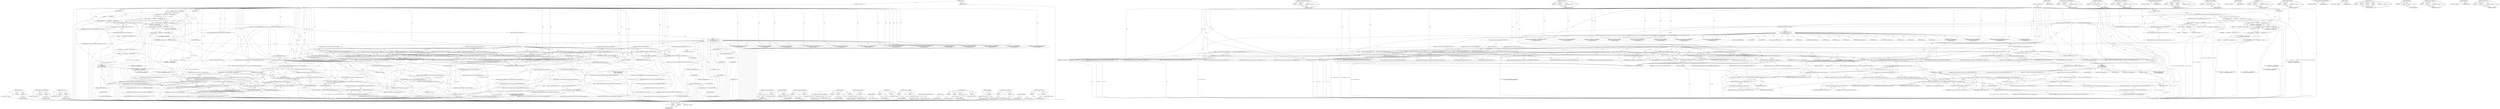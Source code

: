 digraph "&lt;operator&gt;.equals" {
vulnerable_308 [label=<(METHOD,SetDisjointSync)>];
vulnerable_309 [label=<(PARAM,p1)>];
vulnerable_310 [label=<(PARAM,p2)>];
vulnerable_311 [label=<(BLOCK,&lt;empty&gt;,&lt;empty&gt;)>];
vulnerable_312 [label=<(METHOD_RETURN,ANY)>];
vulnerable_259 [label=<(METHOD,GLES2Util.GetStringQueryTarget)>];
vulnerable_260 [label=<(PARAM,p1)>];
vulnerable_261 [label=<(PARAM,p2)>];
vulnerable_262 [label=<(BLOCK,&lt;empty&gt;,&lt;empty&gt;)>];
vulnerable_263 [label=<(METHOD_RETURN,ANY)>];
vulnerable_284 [label=<(METHOD,GetCurrentQuery)>];
vulnerable_285 [label=<(PARAM,p1)>];
vulnerable_286 [label=<(PARAM,p2)>];
vulnerable_287 [label=<(BLOCK,&lt;empty&gt;,&lt;empty&gt;)>];
vulnerable_288 [label=<(METHOD_RETURN,ANY)>];
vulnerable_6 [label=<(METHOD,&lt;global&gt;)<SUB>1</SUB>>];
vulnerable_7 [label=<(BLOCK,&lt;empty&gt;,&lt;empty&gt;)<SUB>1</SUB>>];
vulnerable_8 [label=<(METHOD,BeginQueryEXT)<SUB>1</SUB>>];
vulnerable_9 [label=<(PARAM,GLenum target)<SUB>1</SUB>>];
vulnerable_10 [label=<(PARAM,GLuint id)<SUB>1</SUB>>];
vulnerable_11 [label=<(BLOCK,{
  GPU_CLIENT_SINGLE_THREAD_CHECK();
  GPU_CLI...,{
  GPU_CLIENT_SINGLE_THREAD_CHECK();
  GPU_CLI...)<SUB>1</SUB>>];
vulnerable_12 [label=<(GPU_CLIENT_SINGLE_THREAD_CHECK,GPU_CLIENT_SINGLE_THREAD_CHECK())<SUB>2</SUB>>];
vulnerable_13 [label=<(GPU_CLIENT_LOG,GPU_CLIENT_LOG(&quot;[&quot; &lt;&lt; GetLogPrefix() &lt;&lt; &quot;] Begi...)<SUB>3</SUB>>];
vulnerable_14 [label=<(&lt;operator&gt;.shiftLeft,&quot;[&quot; &lt;&lt; GetLogPrefix() &lt;&lt; &quot;] BeginQueryEXT(&quot;
   ...)<SUB>3</SUB>>];
vulnerable_15 [label=<(&lt;operator&gt;.shiftLeft,&quot;[&quot; &lt;&lt; GetLogPrefix() &lt;&lt; &quot;] BeginQueryEXT(&quot;
   ...)<SUB>3</SUB>>];
vulnerable_16 [label=<(&lt;operator&gt;.shiftLeft,&quot;[&quot; &lt;&lt; GetLogPrefix() &lt;&lt; &quot;] BeginQueryEXT(&quot;
   ...)<SUB>3</SUB>>];
vulnerable_17 [label=<(&lt;operator&gt;.shiftLeft,&quot;[&quot; &lt;&lt; GetLogPrefix() &lt;&lt; &quot;] BeginQueryEXT(&quot;
   ...)<SUB>3</SUB>>];
vulnerable_18 [label=<(&lt;operator&gt;.shiftLeft,&quot;[&quot; &lt;&lt; GetLogPrefix() &lt;&lt; &quot;] BeginQueryEXT(&quot;)<SUB>3</SUB>>];
vulnerable_19 [label=<(&lt;operator&gt;.shiftLeft,&quot;[&quot; &lt;&lt; GetLogPrefix())<SUB>3</SUB>>];
vulnerable_20 [label=<(LITERAL,&quot;[&quot;,&quot;[&quot; &lt;&lt; GetLogPrefix())<SUB>3</SUB>>];
vulnerable_21 [label=<(GetLogPrefix,GetLogPrefix())<SUB>3</SUB>>];
vulnerable_22 [label=<(LITERAL,&quot;] BeginQueryEXT(&quot;,&quot;[&quot; &lt;&lt; GetLogPrefix() &lt;&lt; &quot;] BeginQueryEXT(&quot;)<SUB>3</SUB>>];
vulnerable_23 [label="<(GLES2Util.GetStringQueryTarget,GLES2Util::GetStringQueryTarget(target))<SUB>4</SUB>>"];
vulnerable_24 [label="<(&lt;operator&gt;.fieldAccess,GLES2Util::GetStringQueryTarget)<SUB>4</SUB>>"];
vulnerable_25 [label="<(IDENTIFIER,GLES2Util,GLES2Util::GetStringQueryTarget(target))<SUB>4</SUB>>"];
vulnerable_26 [label=<(FIELD_IDENTIFIER,GetStringQueryTarget,GetStringQueryTarget)<SUB>4</SUB>>];
vulnerable_27 [label="<(IDENTIFIER,target,GLES2Util::GetStringQueryTarget(target))<SUB>4</SUB>>"];
vulnerable_28 [label=<(LITERAL,&quot;, &quot;,&quot;[&quot; &lt;&lt; GetLogPrefix() &lt;&lt; &quot;] BeginQueryEXT(&quot;
   ...)<SUB>4</SUB>>];
vulnerable_29 [label=<(IDENTIFIER,id,&quot;[&quot; &lt;&lt; GetLogPrefix() &lt;&lt; &quot;] BeginQueryEXT(&quot;
   ...)<SUB>4</SUB>>];
vulnerable_30 [label=<(LITERAL,&quot;)&quot;,&quot;[&quot; &lt;&lt; GetLogPrefix() &lt;&lt; &quot;] BeginQueryEXT(&quot;
   ...)<SUB>5</SUB>>];
vulnerable_31 [label=<(CONTROL_STRUCTURE,SWITCH,switch(target))<SUB>7</SUB>>];
vulnerable_32 [label=<(IDENTIFIER,target,switch(target))<SUB>7</SUB>>];
vulnerable_33 [label="<(BLOCK,{
    case GL_COMMANDS_ISSUED_CHROMIUM:
     ca...,{
    case GL_COMMANDS_ISSUED_CHROMIUM:
     ca...)<SUB>7</SUB>>"];
vulnerable_34 [label=<(JUMP_TARGET,case)<SUB>8</SUB>>];
vulnerable_35 [label="<(IDENTIFIER,GL_COMMANDS_ISSUED_CHROMIUM,{
    case GL_COMMANDS_ISSUED_CHROMIUM:
     ca...)<SUB>8</SUB>>"];
vulnerable_36 [label=<(JUMP_TARGET,case)<SUB>9</SUB>>];
vulnerable_37 [label="<(IDENTIFIER,GL_LATENCY_QUERY_CHROMIUM,{
    case GL_COMMANDS_ISSUED_CHROMIUM:
     ca...)<SUB>9</SUB>>"];
vulnerable_38 [label=<(JUMP_TARGET,case)<SUB>10</SUB>>];
vulnerable_39 [label="<(IDENTIFIER,GL_ASYNC_PIXEL_PACK_COMPLETED_CHROMIUM,{
    case GL_COMMANDS_ISSUED_CHROMIUM:
     ca...)<SUB>10</SUB>>"];
vulnerable_40 [label=<(JUMP_TARGET,case)<SUB>11</SUB>>];
vulnerable_41 [label="<(IDENTIFIER,GL_GET_ERROR_QUERY_CHROMIUM,{
    case GL_COMMANDS_ISSUED_CHROMIUM:
     ca...)<SUB>11</SUB>>"];
vulnerable_42 [label=<(CONTROL_STRUCTURE,BREAK,break;)<SUB>12</SUB>>];
vulnerable_43 [label=<(JUMP_TARGET,case)<SUB>13</SUB>>];
vulnerable_44 [label="<(IDENTIFIER,GL_READBACK_SHADOW_COPIES_UPDATED_CHROMIUM,{
    case GL_COMMANDS_ISSUED_CHROMIUM:
     ca...)<SUB>13</SUB>>"];
vulnerable_45 [label=<(JUMP_TARGET,case)<SUB>14</SUB>>];
vulnerable_46 [label="<(IDENTIFIER,GL_COMMANDS_COMPLETED_CHROMIUM,{
    case GL_COMMANDS_ISSUED_CHROMIUM:
     ca...)<SUB>14</SUB>>"];
vulnerable_47 [label=<(CONTROL_STRUCTURE,IF,if (!capabilities_.sync_query))<SUB>15</SUB>>];
vulnerable_48 [label=<(&lt;operator&gt;.logicalNot,!capabilities_.sync_query)<SUB>15</SUB>>];
vulnerable_49 [label=<(&lt;operator&gt;.fieldAccess,capabilities_.sync_query)<SUB>15</SUB>>];
vulnerable_50 [label=<(IDENTIFIER,capabilities_,!capabilities_.sync_query)<SUB>15</SUB>>];
vulnerable_51 [label=<(FIELD_IDENTIFIER,sync_query,sync_query)<SUB>15</SUB>>];
vulnerable_52 [label=<(BLOCK,{
        SetGLError(GL_INVALID_OPERATION, &quot;glB...,{
        SetGLError(GL_INVALID_OPERATION, &quot;glB...)<SUB>15</SUB>>];
vulnerable_53 [label=<(SetGLError,SetGLError(GL_INVALID_OPERATION, &quot;glBeginQueryE...)<SUB>16</SUB>>];
vulnerable_54 [label=<(IDENTIFIER,GL_INVALID_OPERATION,SetGLError(GL_INVALID_OPERATION, &quot;glBeginQueryE...)<SUB>16</SUB>>];
vulnerable_55 [label=<(LITERAL,&quot;glBeginQueryEXT&quot;,SetGLError(GL_INVALID_OPERATION, &quot;glBeginQueryE...)<SUB>16</SUB>>];
vulnerable_56 [label=<(LITERAL,&quot;not enabled for commands completed queries&quot;,SetGLError(GL_INVALID_OPERATION, &quot;glBeginQueryE...)<SUB>17</SUB>>];
vulnerable_57 [label=<(RETURN,return;,return;)<SUB>18</SUB>>];
vulnerable_58 [label=<(CONTROL_STRUCTURE,BREAK,break;)<SUB>20</SUB>>];
vulnerable_59 [label=<(JUMP_TARGET,case)<SUB>21</SUB>>];
vulnerable_60 [label="<(IDENTIFIER,GL_SAMPLES_PASSED_ARB,{
    case GL_COMMANDS_ISSUED_CHROMIUM:
     ca...)<SUB>21</SUB>>"];
vulnerable_61 [label=<(CONTROL_STRUCTURE,IF,if (!capabilities_.occlusion_query))<SUB>22</SUB>>];
vulnerable_62 [label=<(&lt;operator&gt;.logicalNot,!capabilities_.occlusion_query)<SUB>22</SUB>>];
vulnerable_63 [label=<(&lt;operator&gt;.fieldAccess,capabilities_.occlusion_query)<SUB>22</SUB>>];
vulnerable_64 [label=<(IDENTIFIER,capabilities_,!capabilities_.occlusion_query)<SUB>22</SUB>>];
vulnerable_65 [label=<(FIELD_IDENTIFIER,occlusion_query,occlusion_query)<SUB>22</SUB>>];
vulnerable_66 [label=<(BLOCK,{
        SetGLError(GL_INVALID_OPERATION, &quot;glB...,{
        SetGLError(GL_INVALID_OPERATION, &quot;glB...)<SUB>22</SUB>>];
vulnerable_67 [label=<(SetGLError,SetGLError(GL_INVALID_OPERATION, &quot;glBeginQueryE...)<SUB>23</SUB>>];
vulnerable_68 [label=<(IDENTIFIER,GL_INVALID_OPERATION,SetGLError(GL_INVALID_OPERATION, &quot;glBeginQueryE...)<SUB>23</SUB>>];
vulnerable_69 [label=<(LITERAL,&quot;glBeginQueryEXT&quot;,SetGLError(GL_INVALID_OPERATION, &quot;glBeginQueryE...)<SUB>23</SUB>>];
vulnerable_70 [label=<(LITERAL,&quot;not enabled for occlusion queries&quot;,SetGLError(GL_INVALID_OPERATION, &quot;glBeginQueryE...)<SUB>24</SUB>>];
vulnerable_71 [label=<(RETURN,return;,return;)<SUB>25</SUB>>];
vulnerable_72 [label=<(CONTROL_STRUCTURE,BREAK,break;)<SUB>27</SUB>>];
vulnerable_73 [label=<(JUMP_TARGET,case)<SUB>28</SUB>>];
vulnerable_74 [label="<(IDENTIFIER,GL_ANY_SAMPLES_PASSED,{
    case GL_COMMANDS_ISSUED_CHROMIUM:
     ca...)<SUB>28</SUB>>"];
vulnerable_75 [label=<(JUMP_TARGET,case)<SUB>29</SUB>>];
vulnerable_76 [label="<(IDENTIFIER,GL_ANY_SAMPLES_PASSED_CONSERVATIVE,{
    case GL_COMMANDS_ISSUED_CHROMIUM:
     ca...)<SUB>29</SUB>>"];
vulnerable_77 [label=<(CONTROL_STRUCTURE,IF,if (!capabilities_.occlusion_query_boolean))<SUB>30</SUB>>];
vulnerable_78 [label=<(&lt;operator&gt;.logicalNot,!capabilities_.occlusion_query_boolean)<SUB>30</SUB>>];
vulnerable_79 [label=<(&lt;operator&gt;.fieldAccess,capabilities_.occlusion_query_boolean)<SUB>30</SUB>>];
vulnerable_80 [label=<(IDENTIFIER,capabilities_,!capabilities_.occlusion_query_boolean)<SUB>30</SUB>>];
vulnerable_81 [label=<(FIELD_IDENTIFIER,occlusion_query_boolean,occlusion_query_boolean)<SUB>30</SUB>>];
vulnerable_82 [label=<(BLOCK,{
        SetGLError(GL_INVALID_OPERATION, &quot;glB...,{
        SetGLError(GL_INVALID_OPERATION, &quot;glB...)<SUB>30</SUB>>];
vulnerable_83 [label=<(SetGLError,SetGLError(GL_INVALID_OPERATION, &quot;glBeginQueryE...)<SUB>31</SUB>>];
vulnerable_84 [label=<(IDENTIFIER,GL_INVALID_OPERATION,SetGLError(GL_INVALID_OPERATION, &quot;glBeginQueryE...)<SUB>31</SUB>>];
vulnerable_85 [label=<(LITERAL,&quot;glBeginQueryEXT&quot;,SetGLError(GL_INVALID_OPERATION, &quot;glBeginQueryE...)<SUB>31</SUB>>];
vulnerable_86 [label=<(LITERAL,&quot;not enabled for boolean occlusion queries&quot;,SetGLError(GL_INVALID_OPERATION, &quot;glBeginQueryE...)<SUB>32</SUB>>];
vulnerable_87 [label=<(RETURN,return;,return;)<SUB>33</SUB>>];
vulnerable_88 [label=<(CONTROL_STRUCTURE,BREAK,break;)<SUB>35</SUB>>];
vulnerable_89 [label=<(JUMP_TARGET,case)<SUB>36</SUB>>];
vulnerable_90 [label="<(IDENTIFIER,GL_TIME_ELAPSED_EXT,{
    case GL_COMMANDS_ISSUED_CHROMIUM:
     ca...)<SUB>36</SUB>>"];
vulnerable_91 [label=<(CONTROL_STRUCTURE,IF,if (!capabilities_.timer_queries))<SUB>37</SUB>>];
vulnerable_92 [label=<(&lt;operator&gt;.logicalNot,!capabilities_.timer_queries)<SUB>37</SUB>>];
vulnerable_93 [label=<(&lt;operator&gt;.fieldAccess,capabilities_.timer_queries)<SUB>37</SUB>>];
vulnerable_94 [label=<(IDENTIFIER,capabilities_,!capabilities_.timer_queries)<SUB>37</SUB>>];
vulnerable_95 [label=<(FIELD_IDENTIFIER,timer_queries,timer_queries)<SUB>37</SUB>>];
vulnerable_96 [label=<(BLOCK,{
        SetGLError(GL_INVALID_OPERATION, &quot;glB...,{
        SetGLError(GL_INVALID_OPERATION, &quot;glB...)<SUB>37</SUB>>];
vulnerable_97 [label=<(SetGLError,SetGLError(GL_INVALID_OPERATION, &quot;glBeginQueryE...)<SUB>38</SUB>>];
vulnerable_98 [label=<(IDENTIFIER,GL_INVALID_OPERATION,SetGLError(GL_INVALID_OPERATION, &quot;glBeginQueryE...)<SUB>38</SUB>>];
vulnerable_99 [label=<(LITERAL,&quot;glBeginQueryEXT&quot;,SetGLError(GL_INVALID_OPERATION, &quot;glBeginQueryE...)<SUB>38</SUB>>];
vulnerable_100 [label=<(LITERAL,&quot;not enabled for timing queries&quot;,SetGLError(GL_INVALID_OPERATION, &quot;glBeginQueryE...)<SUB>39</SUB>>];
vulnerable_101 [label=<(RETURN,return;,return;)<SUB>40</SUB>>];
vulnerable_102 [label=<(CONTROL_STRUCTURE,BREAK,break;)<SUB>42</SUB>>];
vulnerable_103 [label=<(JUMP_TARGET,case)<SUB>43</SUB>>];
vulnerable_104 [label="<(IDENTIFIER,GL_TRANSFORM_FEEDBACK_PRIMITIVES_WRITTEN,{
    case GL_COMMANDS_ISSUED_CHROMIUM:
     ca...)<SUB>43</SUB>>"];
vulnerable_105 [label=<(CONTROL_STRUCTURE,IF,if (capabilities_.major_version &gt;= 3))<SUB>44</SUB>>];
vulnerable_106 [label=<(&lt;operator&gt;.greaterEqualsThan,capabilities_.major_version &gt;= 3)<SUB>44</SUB>>];
vulnerable_107 [label=<(&lt;operator&gt;.fieldAccess,capabilities_.major_version)<SUB>44</SUB>>];
vulnerable_108 [label=<(IDENTIFIER,capabilities_,capabilities_.major_version &gt;= 3)<SUB>44</SUB>>];
vulnerable_109 [label=<(FIELD_IDENTIFIER,major_version,major_version)<SUB>44</SUB>>];
vulnerable_110 [label=<(LITERAL,3,capabilities_.major_version &gt;= 3)<SUB>44</SUB>>];
vulnerable_111 [label=<(BLOCK,&lt;empty&gt;,&lt;empty&gt;)<SUB>45</SUB>>];
vulnerable_112 [label=<(CONTROL_STRUCTURE,BREAK,break;)<SUB>45</SUB>>];
vulnerable_113 [label="<(IDENTIFIER,FALLTHROUGH,{
    case GL_COMMANDS_ISSUED_CHROMIUM:
     ca...)<SUB>46</SUB>>"];
vulnerable_114 [label=<(JUMP_TARGET,default)<SUB>47</SUB>>];
vulnerable_115 [label=<(SetGLError,SetGLError(GL_INVALID_ENUM, &quot;glBeginQueryEXT&quot;, ...)<SUB>48</SUB>>];
vulnerable_116 [label=<(IDENTIFIER,GL_INVALID_ENUM,SetGLError(GL_INVALID_ENUM, &quot;glBeginQueryEXT&quot;, ...)<SUB>48</SUB>>];
vulnerable_117 [label=<(LITERAL,&quot;glBeginQueryEXT&quot;,SetGLError(GL_INVALID_ENUM, &quot;glBeginQueryEXT&quot;, ...)<SUB>48</SUB>>];
vulnerable_118 [label=<(LITERAL,&quot;unknown query target&quot;,SetGLError(GL_INVALID_ENUM, &quot;glBeginQueryEXT&quot;, ...)<SUB>48</SUB>>];
vulnerable_119 [label=<(RETURN,return;,return;)<SUB>49</SUB>>];
vulnerable_120 [label=<(CONTROL_STRUCTURE,IF,if (query_tracker_-&gt;GetCurrentQuery(target)))<SUB>52</SUB>>];
vulnerable_121 [label=<(GetCurrentQuery,query_tracker_-&gt;GetCurrentQuery(target))<SUB>52</SUB>>];
vulnerable_122 [label=<(&lt;operator&gt;.indirectFieldAccess,query_tracker_-&gt;GetCurrentQuery)<SUB>52</SUB>>];
vulnerable_123 [label=<(IDENTIFIER,query_tracker_,query_tracker_-&gt;GetCurrentQuery(target))<SUB>52</SUB>>];
vulnerable_124 [label=<(FIELD_IDENTIFIER,GetCurrentQuery,GetCurrentQuery)<SUB>52</SUB>>];
vulnerable_125 [label=<(IDENTIFIER,target,query_tracker_-&gt;GetCurrentQuery(target))<SUB>52</SUB>>];
vulnerable_126 [label=<(BLOCK,{
    SetGLError(GL_INVALID_OPERATION, &quot;glBegin...,{
    SetGLError(GL_INVALID_OPERATION, &quot;glBegin...)<SUB>52</SUB>>];
vulnerable_127 [label=<(SetGLError,SetGLError(GL_INVALID_OPERATION, &quot;glBeginQueryE...)<SUB>53</SUB>>];
vulnerable_128 [label=<(IDENTIFIER,GL_INVALID_OPERATION,SetGLError(GL_INVALID_OPERATION, &quot;glBeginQueryE...)<SUB>53</SUB>>];
vulnerable_129 [label=<(LITERAL,&quot;glBeginQueryEXT&quot;,SetGLError(GL_INVALID_OPERATION, &quot;glBeginQueryE...)<SUB>53</SUB>>];
vulnerable_130 [label=<(LITERAL,&quot;query already in progress&quot;,SetGLError(GL_INVALID_OPERATION, &quot;glBeginQueryE...)<SUB>54</SUB>>];
vulnerable_131 [label=<(RETURN,return;,return;)<SUB>55</SUB>>];
vulnerable_132 [label=<(CONTROL_STRUCTURE,IF,if (id == 0))<SUB>58</SUB>>];
vulnerable_133 [label=<(&lt;operator&gt;.equals,id == 0)<SUB>58</SUB>>];
vulnerable_134 [label=<(IDENTIFIER,id,id == 0)<SUB>58</SUB>>];
vulnerable_135 [label=<(LITERAL,0,id == 0)<SUB>58</SUB>>];
vulnerable_136 [label=<(BLOCK,{
    SetGLError(GL_INVALID_OPERATION, &quot;glBegin...,{
    SetGLError(GL_INVALID_OPERATION, &quot;glBegin...)<SUB>58</SUB>>];
vulnerable_137 [label=<(SetGLError,SetGLError(GL_INVALID_OPERATION, &quot;glBeginQueryE...)<SUB>59</SUB>>];
vulnerable_138 [label=<(IDENTIFIER,GL_INVALID_OPERATION,SetGLError(GL_INVALID_OPERATION, &quot;glBeginQueryE...)<SUB>59</SUB>>];
vulnerable_139 [label=<(LITERAL,&quot;glBeginQueryEXT&quot;,SetGLError(GL_INVALID_OPERATION, &quot;glBeginQueryE...)<SUB>59</SUB>>];
vulnerable_140 [label=<(LITERAL,&quot;id is 0&quot;,SetGLError(GL_INVALID_OPERATION, &quot;glBeginQueryE...)<SUB>59</SUB>>];
vulnerable_141 [label=<(RETURN,return;,return;)<SUB>60</SUB>>];
vulnerable_142 [label="<(CONTROL_STRUCTURE,IF,if (!GetIdAllocator(IdNamespaces::kQueries)-&gt;InUse(id)))<SUB>63</SUB>>"];
vulnerable_143 [label="<(&lt;operator&gt;.logicalNot,!GetIdAllocator(IdNamespaces::kQueries)-&gt;InUse(id))<SUB>63</SUB>>"];
vulnerable_144 [label="<(InUse,GetIdAllocator(IdNamespaces::kQueries)-&gt;InUse(id))<SUB>63</SUB>>"];
vulnerable_145 [label="<(&lt;operator&gt;.indirectFieldAccess,GetIdAllocator(IdNamespaces::kQueries)-&gt;InUse)<SUB>63</SUB>>"];
vulnerable_146 [label="<(GetIdAllocator,GetIdAllocator(IdNamespaces::kQueries))<SUB>63</SUB>>"];
vulnerable_147 [label="<(&lt;operator&gt;.fieldAccess,IdNamespaces::kQueries)<SUB>63</SUB>>"];
vulnerable_148 [label="<(IDENTIFIER,IdNamespaces,GetIdAllocator(IdNamespaces::kQueries))<SUB>63</SUB>>"];
vulnerable_149 [label=<(FIELD_IDENTIFIER,kQueries,kQueries)<SUB>63</SUB>>];
vulnerable_150 [label=<(FIELD_IDENTIFIER,InUse,InUse)<SUB>63</SUB>>];
vulnerable_151 [label="<(IDENTIFIER,id,GetIdAllocator(IdNamespaces::kQueries)-&gt;InUse(id))<SUB>63</SUB>>"];
vulnerable_152 [label=<(BLOCK,{
    SetGLError(GL_INVALID_OPERATION, &quot;glBegin...,{
    SetGLError(GL_INVALID_OPERATION, &quot;glBegin...)<SUB>63</SUB>>];
vulnerable_153 [label=<(SetGLError,SetGLError(GL_INVALID_OPERATION, &quot;glBeginQueryE...)<SUB>64</SUB>>];
vulnerable_154 [label=<(IDENTIFIER,GL_INVALID_OPERATION,SetGLError(GL_INVALID_OPERATION, &quot;glBeginQueryE...)<SUB>64</SUB>>];
vulnerable_155 [label=<(LITERAL,&quot;glBeginQueryEXT&quot;,SetGLError(GL_INVALID_OPERATION, &quot;glBeginQueryE...)<SUB>64</SUB>>];
vulnerable_156 [label=<(LITERAL,&quot;invalid id&quot;,SetGLError(GL_INVALID_OPERATION, &quot;glBeginQueryE...)<SUB>64</SUB>>];
vulnerable_157 [label=<(RETURN,return;,return;)<SUB>65</SUB>>];
vulnerable_158 [label=<(CONTROL_STRUCTURE,SWITCH,switch(target))<SUB>68</SUB>>];
vulnerable_159 [label=<(IDENTIFIER,target,switch(target))<SUB>68</SUB>>];
vulnerable_160 [label="<(BLOCK,{
    case GL_TIME_ELAPSED_EXT:
      if (!quer...,{
    case GL_TIME_ELAPSED_EXT:
      if (!quer...)<SUB>68</SUB>>"];
vulnerable_161 [label=<(JUMP_TARGET,case)<SUB>69</SUB>>];
vulnerable_162 [label="<(IDENTIFIER,GL_TIME_ELAPSED_EXT,{
    case GL_TIME_ELAPSED_EXT:
      if (!quer...)<SUB>69</SUB>>"];
vulnerable_163 [label=<(CONTROL_STRUCTURE,IF,if (!query_tracker_-&gt;SetDisjointSync(this)))<SUB>70</SUB>>];
vulnerable_164 [label=<(&lt;operator&gt;.logicalNot,!query_tracker_-&gt;SetDisjointSync(this))<SUB>70</SUB>>];
vulnerable_165 [label=<(SetDisjointSync,query_tracker_-&gt;SetDisjointSync(this))<SUB>70</SUB>>];
vulnerable_166 [label=<(&lt;operator&gt;.indirectFieldAccess,query_tracker_-&gt;SetDisjointSync)<SUB>70</SUB>>];
vulnerable_167 [label=<(IDENTIFIER,query_tracker_,query_tracker_-&gt;SetDisjointSync(this))<SUB>70</SUB>>];
vulnerable_168 [label=<(FIELD_IDENTIFIER,SetDisjointSync,SetDisjointSync)<SUB>70</SUB>>];
vulnerable_169 [label=<(LITERAL,this,query_tracker_-&gt;SetDisjointSync(this))<SUB>70</SUB>>];
vulnerable_170 [label=<(BLOCK,{
        SetGLError(GL_OUT_OF_MEMORY, &quot;glBegin...,{
        SetGLError(GL_OUT_OF_MEMORY, &quot;glBegin...)<SUB>70</SUB>>];
vulnerable_171 [label=<(SetGLError,SetGLError(GL_OUT_OF_MEMORY, &quot;glBeginQueryEXT&quot;,...)<SUB>71</SUB>>];
vulnerable_172 [label=<(IDENTIFIER,GL_OUT_OF_MEMORY,SetGLError(GL_OUT_OF_MEMORY, &quot;glBeginQueryEXT&quot;,...)<SUB>71</SUB>>];
vulnerable_173 [label=<(LITERAL,&quot;glBeginQueryEXT&quot;,SetGLError(GL_OUT_OF_MEMORY, &quot;glBeginQueryEXT&quot;,...)<SUB>71</SUB>>];
vulnerable_174 [label=<(LITERAL,&quot;buffer allocation failed&quot;,SetGLError(GL_OUT_OF_MEMORY, &quot;glBeginQueryEXT&quot;,...)<SUB>72</SUB>>];
vulnerable_175 [label=<(RETURN,return;,return;)<SUB>73</SUB>>];
vulnerable_176 [label=<(CONTROL_STRUCTURE,BREAK,break;)<SUB>75</SUB>>];
vulnerable_177 [label=<(JUMP_TARGET,default)<SUB>76</SUB>>];
vulnerable_178 [label=<(CONTROL_STRUCTURE,BREAK,break;)<SUB>77</SUB>>];
vulnerable_179 [label=<(CONTROL_STRUCTURE,IF,if (query_tracker_-&gt;BeginQuery(id, target, this)))<SUB>80</SUB>>];
vulnerable_180 [label=<(BeginQuery,query_tracker_-&gt;BeginQuery(id, target, this))<SUB>80</SUB>>];
vulnerable_181 [label=<(&lt;operator&gt;.indirectFieldAccess,query_tracker_-&gt;BeginQuery)<SUB>80</SUB>>];
vulnerable_182 [label=<(IDENTIFIER,query_tracker_,query_tracker_-&gt;BeginQuery(id, target, this))<SUB>80</SUB>>];
vulnerable_183 [label=<(FIELD_IDENTIFIER,BeginQuery,BeginQuery)<SUB>80</SUB>>];
vulnerable_184 [label=<(IDENTIFIER,id,query_tracker_-&gt;BeginQuery(id, target, this))<SUB>80</SUB>>];
vulnerable_185 [label=<(IDENTIFIER,target,query_tracker_-&gt;BeginQuery(id, target, this))<SUB>80</SUB>>];
vulnerable_186 [label=<(LITERAL,this,query_tracker_-&gt;BeginQuery(id, target, this))<SUB>80</SUB>>];
vulnerable_187 [label=<(BLOCK,&lt;empty&gt;,&lt;empty&gt;)<SUB>81</SUB>>];
vulnerable_188 [label=<(CheckGLError,CheckGLError())<SUB>81</SUB>>];
vulnerable_189 [label=<(CONTROL_STRUCTURE,IF,if (target == GL_READBACK_SHADOW_COPIES_UPDATED_CHROMIUM))<SUB>83</SUB>>];
vulnerable_190 [label=<(&lt;operator&gt;.equals,target == GL_READBACK_SHADOW_COPIES_UPDATED_CHR...)<SUB>83</SUB>>];
vulnerable_191 [label=<(IDENTIFIER,target,target == GL_READBACK_SHADOW_COPIES_UPDATED_CHR...)<SUB>83</SUB>>];
vulnerable_192 [label=<(IDENTIFIER,GL_READBACK_SHADOW_COPIES_UPDATED_CHROMIUM,target == GL_READBACK_SHADOW_COPIES_UPDATED_CHR...)<SUB>83</SUB>>];
vulnerable_193 [label=<(BLOCK,{
    AllocateShadowCopiesForReadback();
  },{
    AllocateShadowCopiesForReadback();
  })<SUB>83</SUB>>];
vulnerable_194 [label=<(AllocateShadowCopiesForReadback,AllocateShadowCopiesForReadback())<SUB>84</SUB>>];
vulnerable_195 [label=<(METHOD_RETURN,void)<SUB>1</SUB>>];
vulnerable_197 [label=<(METHOD_RETURN,ANY)<SUB>1</SUB>>];
vulnerable_289 [label=<(METHOD,&lt;operator&gt;.indirectFieldAccess)>];
vulnerable_290 [label=<(PARAM,p1)>];
vulnerable_291 [label=<(PARAM,p2)>];
vulnerable_292 [label=<(BLOCK,&lt;empty&gt;,&lt;empty&gt;)>];
vulnerable_293 [label=<(METHOD_RETURN,ANY)>];
vulnerable_247 [label=<(METHOD,GPU_CLIENT_LOG)>];
vulnerable_248 [label=<(PARAM,p1)>];
vulnerable_249 [label=<(BLOCK,&lt;empty&gt;,&lt;empty&gt;)>];
vulnerable_250 [label=<(METHOD_RETURN,ANY)>];
vulnerable_279 [label=<(METHOD,&lt;operator&gt;.greaterEqualsThan)>];
vulnerable_280 [label=<(PARAM,p1)>];
vulnerable_281 [label=<(PARAM,p2)>];
vulnerable_282 [label=<(BLOCK,&lt;empty&gt;,&lt;empty&gt;)>];
vulnerable_283 [label=<(METHOD_RETURN,ANY)>];
vulnerable_323 [label=<(METHOD,AllocateShadowCopiesForReadback)>];
vulnerable_324 [label=<(BLOCK,&lt;empty&gt;,&lt;empty&gt;)>];
vulnerable_325 [label=<(METHOD_RETURN,ANY)>];
vulnerable_273 [label=<(METHOD,SetGLError)>];
vulnerable_274 [label=<(PARAM,p1)>];
vulnerable_275 [label=<(PARAM,p2)>];
vulnerable_276 [label=<(PARAM,p3)>];
vulnerable_277 [label=<(BLOCK,&lt;empty&gt;,&lt;empty&gt;)>];
vulnerable_278 [label=<(METHOD_RETURN,ANY)>];
vulnerable_269 [label=<(METHOD,&lt;operator&gt;.logicalNot)>];
vulnerable_270 [label=<(PARAM,p1)>];
vulnerable_271 [label=<(BLOCK,&lt;empty&gt;,&lt;empty&gt;)>];
vulnerable_272 [label=<(METHOD_RETURN,ANY)>];
vulnerable_256 [label=<(METHOD,GetLogPrefix)>];
vulnerable_257 [label=<(BLOCK,&lt;empty&gt;,&lt;empty&gt;)>];
vulnerable_258 [label=<(METHOD_RETURN,ANY)>];
vulnerable_299 [label=<(METHOD,InUse)>];
vulnerable_300 [label=<(PARAM,p1)>];
vulnerable_301 [label=<(PARAM,p2)>];
vulnerable_302 [label=<(BLOCK,&lt;empty&gt;,&lt;empty&gt;)>];
vulnerable_303 [label=<(METHOD_RETURN,ANY)>];
vulnerable_251 [label=<(METHOD,&lt;operator&gt;.shiftLeft)>];
vulnerable_252 [label=<(PARAM,p1)>];
vulnerable_253 [label=<(PARAM,p2)>];
vulnerable_254 [label=<(BLOCK,&lt;empty&gt;,&lt;empty&gt;)>];
vulnerable_255 [label=<(METHOD_RETURN,ANY)>];
vulnerable_244 [label=<(METHOD,GPU_CLIENT_SINGLE_THREAD_CHECK)>];
vulnerable_245 [label=<(BLOCK,&lt;empty&gt;,&lt;empty&gt;)>];
vulnerable_246 [label=<(METHOD_RETURN,ANY)>];
vulnerable_238 [label=<(METHOD,&lt;global&gt;)<SUB>1</SUB>>];
vulnerable_239 [label=<(BLOCK,&lt;empty&gt;,&lt;empty&gt;)>];
vulnerable_240 [label=<(METHOD_RETURN,ANY)>];
vulnerable_313 [label=<(METHOD,BeginQuery)>];
vulnerable_314 [label=<(PARAM,p1)>];
vulnerable_315 [label=<(PARAM,p2)>];
vulnerable_316 [label=<(PARAM,p3)>];
vulnerable_317 [label=<(PARAM,p4)>];
vulnerable_318 [label=<(BLOCK,&lt;empty&gt;,&lt;empty&gt;)>];
vulnerable_319 [label=<(METHOD_RETURN,ANY)>];
vulnerable_304 [label=<(METHOD,GetIdAllocator)>];
vulnerable_305 [label=<(PARAM,p1)>];
vulnerable_306 [label=<(BLOCK,&lt;empty&gt;,&lt;empty&gt;)>];
vulnerable_307 [label=<(METHOD_RETURN,ANY)>];
vulnerable_264 [label=<(METHOD,&lt;operator&gt;.fieldAccess)>];
vulnerable_265 [label=<(PARAM,p1)>];
vulnerable_266 [label=<(PARAM,p2)>];
vulnerable_267 [label=<(BLOCK,&lt;empty&gt;,&lt;empty&gt;)>];
vulnerable_268 [label=<(METHOD_RETURN,ANY)>];
vulnerable_320 [label=<(METHOD,CheckGLError)>];
vulnerable_321 [label=<(BLOCK,&lt;empty&gt;,&lt;empty&gt;)>];
vulnerable_322 [label=<(METHOD_RETURN,ANY)>];
vulnerable_294 [label=<(METHOD,&lt;operator&gt;.equals)>];
vulnerable_295 [label=<(PARAM,p1)>];
vulnerable_296 [label=<(PARAM,p2)>];
vulnerable_297 [label=<(BLOCK,&lt;empty&gt;,&lt;empty&gt;)>];
vulnerable_298 [label=<(METHOD_RETURN,ANY)>];
fixed_310 [label=<(METHOD,SetDisjointSync)>];
fixed_311 [label=<(PARAM,p1)>];
fixed_312 [label=<(PARAM,p2)>];
fixed_313 [label=<(BLOCK,&lt;empty&gt;,&lt;empty&gt;)>];
fixed_314 [label=<(METHOD_RETURN,ANY)>];
fixed_261 [label=<(METHOD,GLES2Util.GetStringQueryTarget)>];
fixed_262 [label=<(PARAM,p1)>];
fixed_263 [label=<(PARAM,p2)>];
fixed_264 [label=<(BLOCK,&lt;empty&gt;,&lt;empty&gt;)>];
fixed_265 [label=<(METHOD_RETURN,ANY)>];
fixed_286 [label=<(METHOD,GetCurrentQuery)>];
fixed_287 [label=<(PARAM,p1)>];
fixed_288 [label=<(PARAM,p2)>];
fixed_289 [label=<(BLOCK,&lt;empty&gt;,&lt;empty&gt;)>];
fixed_290 [label=<(METHOD_RETURN,ANY)>];
fixed_6 [label=<(METHOD,&lt;global&gt;)<SUB>1</SUB>>];
fixed_7 [label=<(BLOCK,&lt;empty&gt;,&lt;empty&gt;)<SUB>1</SUB>>];
fixed_8 [label=<(METHOD,BeginQueryEXT)<SUB>1</SUB>>];
fixed_9 [label=<(PARAM,GLenum target)<SUB>1</SUB>>];
fixed_10 [label=<(PARAM,GLuint id)<SUB>1</SUB>>];
fixed_11 [label=<(BLOCK,{
  GPU_CLIENT_SINGLE_THREAD_CHECK();
  GPU_CLI...,{
  GPU_CLIENT_SINGLE_THREAD_CHECK();
  GPU_CLI...)<SUB>1</SUB>>];
fixed_12 [label=<(GPU_CLIENT_SINGLE_THREAD_CHECK,GPU_CLIENT_SINGLE_THREAD_CHECK())<SUB>2</SUB>>];
fixed_13 [label=<(GPU_CLIENT_LOG,GPU_CLIENT_LOG(&quot;[&quot; &lt;&lt; GetLogPrefix() &lt;&lt; &quot;] Begi...)<SUB>3</SUB>>];
fixed_14 [label=<(&lt;operator&gt;.shiftLeft,&quot;[&quot; &lt;&lt; GetLogPrefix() &lt;&lt; &quot;] BeginQueryEXT(&quot;
   ...)<SUB>3</SUB>>];
fixed_15 [label=<(&lt;operator&gt;.shiftLeft,&quot;[&quot; &lt;&lt; GetLogPrefix() &lt;&lt; &quot;] BeginQueryEXT(&quot;
   ...)<SUB>3</SUB>>];
fixed_16 [label=<(&lt;operator&gt;.shiftLeft,&quot;[&quot; &lt;&lt; GetLogPrefix() &lt;&lt; &quot;] BeginQueryEXT(&quot;
   ...)<SUB>3</SUB>>];
fixed_17 [label=<(&lt;operator&gt;.shiftLeft,&quot;[&quot; &lt;&lt; GetLogPrefix() &lt;&lt; &quot;] BeginQueryEXT(&quot;
   ...)<SUB>3</SUB>>];
fixed_18 [label=<(&lt;operator&gt;.shiftLeft,&quot;[&quot; &lt;&lt; GetLogPrefix() &lt;&lt; &quot;] BeginQueryEXT(&quot;)<SUB>3</SUB>>];
fixed_19 [label=<(&lt;operator&gt;.shiftLeft,&quot;[&quot; &lt;&lt; GetLogPrefix())<SUB>3</SUB>>];
fixed_20 [label=<(LITERAL,&quot;[&quot;,&quot;[&quot; &lt;&lt; GetLogPrefix())<SUB>3</SUB>>];
fixed_21 [label=<(GetLogPrefix,GetLogPrefix())<SUB>3</SUB>>];
fixed_22 [label=<(LITERAL,&quot;] BeginQueryEXT(&quot;,&quot;[&quot; &lt;&lt; GetLogPrefix() &lt;&lt; &quot;] BeginQueryEXT(&quot;)<SUB>3</SUB>>];
fixed_23 [label="<(GLES2Util.GetStringQueryTarget,GLES2Util::GetStringQueryTarget(target))<SUB>4</SUB>>"];
fixed_24 [label="<(&lt;operator&gt;.fieldAccess,GLES2Util::GetStringQueryTarget)<SUB>4</SUB>>"];
fixed_25 [label="<(IDENTIFIER,GLES2Util,GLES2Util::GetStringQueryTarget(target))<SUB>4</SUB>>"];
fixed_26 [label=<(FIELD_IDENTIFIER,GetStringQueryTarget,GetStringQueryTarget)<SUB>4</SUB>>];
fixed_27 [label="<(IDENTIFIER,target,GLES2Util::GetStringQueryTarget(target))<SUB>4</SUB>>"];
fixed_28 [label=<(LITERAL,&quot;, &quot;,&quot;[&quot; &lt;&lt; GetLogPrefix() &lt;&lt; &quot;] BeginQueryEXT(&quot;
   ...)<SUB>4</SUB>>];
fixed_29 [label=<(IDENTIFIER,id,&quot;[&quot; &lt;&lt; GetLogPrefix() &lt;&lt; &quot;] BeginQueryEXT(&quot;
   ...)<SUB>4</SUB>>];
fixed_30 [label=<(LITERAL,&quot;)&quot;,&quot;[&quot; &lt;&lt; GetLogPrefix() &lt;&lt; &quot;] BeginQueryEXT(&quot;
   ...)<SUB>5</SUB>>];
fixed_31 [label=<(CONTROL_STRUCTURE,SWITCH,switch(target))<SUB>7</SUB>>];
fixed_32 [label=<(IDENTIFIER,target,switch(target))<SUB>7</SUB>>];
fixed_33 [label="<(BLOCK,{
    case GL_COMMANDS_ISSUED_CHROMIUM:
     ca...,{
    case GL_COMMANDS_ISSUED_CHROMIUM:
     ca...)<SUB>7</SUB>>"];
fixed_34 [label=<(JUMP_TARGET,case)<SUB>8</SUB>>];
fixed_35 [label="<(IDENTIFIER,GL_COMMANDS_ISSUED_CHROMIUM,{
    case GL_COMMANDS_ISSUED_CHROMIUM:
     ca...)<SUB>8</SUB>>"];
fixed_36 [label=<(JUMP_TARGET,case)<SUB>9</SUB>>];
fixed_37 [label="<(IDENTIFIER,GL_LATENCY_QUERY_CHROMIUM,{
    case GL_COMMANDS_ISSUED_CHROMIUM:
     ca...)<SUB>9</SUB>>"];
fixed_38 [label=<(JUMP_TARGET,case)<SUB>10</SUB>>];
fixed_39 [label="<(IDENTIFIER,GL_ASYNC_PIXEL_PACK_COMPLETED_CHROMIUM,{
    case GL_COMMANDS_ISSUED_CHROMIUM:
     ca...)<SUB>10</SUB>>"];
fixed_40 [label=<(JUMP_TARGET,case)<SUB>11</SUB>>];
fixed_41 [label="<(IDENTIFIER,GL_GET_ERROR_QUERY_CHROMIUM,{
    case GL_COMMANDS_ISSUED_CHROMIUM:
     ca...)<SUB>11</SUB>>"];
fixed_42 [label=<(JUMP_TARGET,case)<SUB>12</SUB>>];
fixed_43 [label="<(IDENTIFIER,GL_PROGRAM_COMPLETION_QUERY_CHROMIUM,{
    case GL_COMMANDS_ISSUED_CHROMIUM:
     ca...)<SUB>12</SUB>>"];
fixed_44 [label=<(CONTROL_STRUCTURE,BREAK,break;)<SUB>13</SUB>>];
fixed_45 [label=<(JUMP_TARGET,case)<SUB>14</SUB>>];
fixed_46 [label="<(IDENTIFIER,GL_READBACK_SHADOW_COPIES_UPDATED_CHROMIUM,{
    case GL_COMMANDS_ISSUED_CHROMIUM:
     ca...)<SUB>14</SUB>>"];
fixed_47 [label=<(JUMP_TARGET,case)<SUB>15</SUB>>];
fixed_48 [label="<(IDENTIFIER,GL_COMMANDS_COMPLETED_CHROMIUM,{
    case GL_COMMANDS_ISSUED_CHROMIUM:
     ca...)<SUB>15</SUB>>"];
fixed_49 [label=<(CONTROL_STRUCTURE,IF,if (!capabilities_.sync_query))<SUB>16</SUB>>];
fixed_50 [label=<(&lt;operator&gt;.logicalNot,!capabilities_.sync_query)<SUB>16</SUB>>];
fixed_51 [label=<(&lt;operator&gt;.fieldAccess,capabilities_.sync_query)<SUB>16</SUB>>];
fixed_52 [label=<(IDENTIFIER,capabilities_,!capabilities_.sync_query)<SUB>16</SUB>>];
fixed_53 [label=<(FIELD_IDENTIFIER,sync_query,sync_query)<SUB>16</SUB>>];
fixed_54 [label=<(BLOCK,{
        SetGLError(GL_INVALID_OPERATION, &quot;glB...,{
        SetGLError(GL_INVALID_OPERATION, &quot;glB...)<SUB>16</SUB>>];
fixed_55 [label=<(SetGLError,SetGLError(GL_INVALID_OPERATION, &quot;glBeginQueryE...)<SUB>17</SUB>>];
fixed_56 [label=<(IDENTIFIER,GL_INVALID_OPERATION,SetGLError(GL_INVALID_OPERATION, &quot;glBeginQueryE...)<SUB>17</SUB>>];
fixed_57 [label=<(LITERAL,&quot;glBeginQueryEXT&quot;,SetGLError(GL_INVALID_OPERATION, &quot;glBeginQueryE...)<SUB>17</SUB>>];
fixed_58 [label=<(LITERAL,&quot;not enabled for commands completed queries&quot;,SetGLError(GL_INVALID_OPERATION, &quot;glBeginQueryE...)<SUB>18</SUB>>];
fixed_59 [label=<(RETURN,return;,return;)<SUB>19</SUB>>];
fixed_60 [label=<(CONTROL_STRUCTURE,BREAK,break;)<SUB>21</SUB>>];
fixed_61 [label=<(JUMP_TARGET,case)<SUB>22</SUB>>];
fixed_62 [label="<(IDENTIFIER,GL_SAMPLES_PASSED_ARB,{
    case GL_COMMANDS_ISSUED_CHROMIUM:
     ca...)<SUB>22</SUB>>"];
fixed_63 [label=<(CONTROL_STRUCTURE,IF,if (!capabilities_.occlusion_query))<SUB>23</SUB>>];
fixed_64 [label=<(&lt;operator&gt;.logicalNot,!capabilities_.occlusion_query)<SUB>23</SUB>>];
fixed_65 [label=<(&lt;operator&gt;.fieldAccess,capabilities_.occlusion_query)<SUB>23</SUB>>];
fixed_66 [label=<(IDENTIFIER,capabilities_,!capabilities_.occlusion_query)<SUB>23</SUB>>];
fixed_67 [label=<(FIELD_IDENTIFIER,occlusion_query,occlusion_query)<SUB>23</SUB>>];
fixed_68 [label=<(BLOCK,{
        SetGLError(GL_INVALID_OPERATION, &quot;glB...,{
        SetGLError(GL_INVALID_OPERATION, &quot;glB...)<SUB>23</SUB>>];
fixed_69 [label=<(SetGLError,SetGLError(GL_INVALID_OPERATION, &quot;glBeginQueryE...)<SUB>24</SUB>>];
fixed_70 [label=<(IDENTIFIER,GL_INVALID_OPERATION,SetGLError(GL_INVALID_OPERATION, &quot;glBeginQueryE...)<SUB>24</SUB>>];
fixed_71 [label=<(LITERAL,&quot;glBeginQueryEXT&quot;,SetGLError(GL_INVALID_OPERATION, &quot;glBeginQueryE...)<SUB>24</SUB>>];
fixed_72 [label=<(LITERAL,&quot;not enabled for occlusion queries&quot;,SetGLError(GL_INVALID_OPERATION, &quot;glBeginQueryE...)<SUB>25</SUB>>];
fixed_73 [label=<(RETURN,return;,return;)<SUB>26</SUB>>];
fixed_74 [label=<(CONTROL_STRUCTURE,BREAK,break;)<SUB>28</SUB>>];
fixed_75 [label=<(JUMP_TARGET,case)<SUB>29</SUB>>];
fixed_76 [label="<(IDENTIFIER,GL_ANY_SAMPLES_PASSED,{
    case GL_COMMANDS_ISSUED_CHROMIUM:
     ca...)<SUB>29</SUB>>"];
fixed_77 [label=<(JUMP_TARGET,case)<SUB>30</SUB>>];
fixed_78 [label="<(IDENTIFIER,GL_ANY_SAMPLES_PASSED_CONSERVATIVE,{
    case GL_COMMANDS_ISSUED_CHROMIUM:
     ca...)<SUB>30</SUB>>"];
fixed_79 [label=<(CONTROL_STRUCTURE,IF,if (!capabilities_.occlusion_query_boolean))<SUB>31</SUB>>];
fixed_80 [label=<(&lt;operator&gt;.logicalNot,!capabilities_.occlusion_query_boolean)<SUB>31</SUB>>];
fixed_81 [label=<(&lt;operator&gt;.fieldAccess,capabilities_.occlusion_query_boolean)<SUB>31</SUB>>];
fixed_82 [label=<(IDENTIFIER,capabilities_,!capabilities_.occlusion_query_boolean)<SUB>31</SUB>>];
fixed_83 [label=<(FIELD_IDENTIFIER,occlusion_query_boolean,occlusion_query_boolean)<SUB>31</SUB>>];
fixed_84 [label=<(BLOCK,{
        SetGLError(GL_INVALID_OPERATION, &quot;glB...,{
        SetGLError(GL_INVALID_OPERATION, &quot;glB...)<SUB>31</SUB>>];
fixed_85 [label=<(SetGLError,SetGLError(GL_INVALID_OPERATION, &quot;glBeginQueryE...)<SUB>32</SUB>>];
fixed_86 [label=<(IDENTIFIER,GL_INVALID_OPERATION,SetGLError(GL_INVALID_OPERATION, &quot;glBeginQueryE...)<SUB>32</SUB>>];
fixed_87 [label=<(LITERAL,&quot;glBeginQueryEXT&quot;,SetGLError(GL_INVALID_OPERATION, &quot;glBeginQueryE...)<SUB>32</SUB>>];
fixed_88 [label=<(LITERAL,&quot;not enabled for boolean occlusion queries&quot;,SetGLError(GL_INVALID_OPERATION, &quot;glBeginQueryE...)<SUB>33</SUB>>];
fixed_89 [label=<(RETURN,return;,return;)<SUB>34</SUB>>];
fixed_90 [label=<(CONTROL_STRUCTURE,BREAK,break;)<SUB>36</SUB>>];
fixed_91 [label=<(JUMP_TARGET,case)<SUB>37</SUB>>];
fixed_92 [label="<(IDENTIFIER,GL_TIME_ELAPSED_EXT,{
    case GL_COMMANDS_ISSUED_CHROMIUM:
     ca...)<SUB>37</SUB>>"];
fixed_93 [label=<(CONTROL_STRUCTURE,IF,if (!capabilities_.timer_queries))<SUB>38</SUB>>];
fixed_94 [label=<(&lt;operator&gt;.logicalNot,!capabilities_.timer_queries)<SUB>38</SUB>>];
fixed_95 [label=<(&lt;operator&gt;.fieldAccess,capabilities_.timer_queries)<SUB>38</SUB>>];
fixed_96 [label=<(IDENTIFIER,capabilities_,!capabilities_.timer_queries)<SUB>38</SUB>>];
fixed_97 [label=<(FIELD_IDENTIFIER,timer_queries,timer_queries)<SUB>38</SUB>>];
fixed_98 [label=<(BLOCK,{
        SetGLError(GL_INVALID_OPERATION, &quot;glB...,{
        SetGLError(GL_INVALID_OPERATION, &quot;glB...)<SUB>38</SUB>>];
fixed_99 [label=<(SetGLError,SetGLError(GL_INVALID_OPERATION, &quot;glBeginQueryE...)<SUB>39</SUB>>];
fixed_100 [label=<(IDENTIFIER,GL_INVALID_OPERATION,SetGLError(GL_INVALID_OPERATION, &quot;glBeginQueryE...)<SUB>39</SUB>>];
fixed_101 [label=<(LITERAL,&quot;glBeginQueryEXT&quot;,SetGLError(GL_INVALID_OPERATION, &quot;glBeginQueryE...)<SUB>39</SUB>>];
fixed_102 [label=<(LITERAL,&quot;not enabled for timing queries&quot;,SetGLError(GL_INVALID_OPERATION, &quot;glBeginQueryE...)<SUB>40</SUB>>];
fixed_103 [label=<(RETURN,return;,return;)<SUB>41</SUB>>];
fixed_104 [label=<(CONTROL_STRUCTURE,BREAK,break;)<SUB>43</SUB>>];
fixed_105 [label=<(JUMP_TARGET,case)<SUB>44</SUB>>];
fixed_106 [label="<(IDENTIFIER,GL_TRANSFORM_FEEDBACK_PRIMITIVES_WRITTEN,{
    case GL_COMMANDS_ISSUED_CHROMIUM:
     ca...)<SUB>44</SUB>>"];
fixed_107 [label=<(CONTROL_STRUCTURE,IF,if (capabilities_.major_version &gt;= 3))<SUB>45</SUB>>];
fixed_108 [label=<(&lt;operator&gt;.greaterEqualsThan,capabilities_.major_version &gt;= 3)<SUB>45</SUB>>];
fixed_109 [label=<(&lt;operator&gt;.fieldAccess,capabilities_.major_version)<SUB>45</SUB>>];
fixed_110 [label=<(IDENTIFIER,capabilities_,capabilities_.major_version &gt;= 3)<SUB>45</SUB>>];
fixed_111 [label=<(FIELD_IDENTIFIER,major_version,major_version)<SUB>45</SUB>>];
fixed_112 [label=<(LITERAL,3,capabilities_.major_version &gt;= 3)<SUB>45</SUB>>];
fixed_113 [label=<(BLOCK,&lt;empty&gt;,&lt;empty&gt;)<SUB>46</SUB>>];
fixed_114 [label=<(CONTROL_STRUCTURE,BREAK,break;)<SUB>46</SUB>>];
fixed_115 [label="<(IDENTIFIER,FALLTHROUGH,{
    case GL_COMMANDS_ISSUED_CHROMIUM:
     ca...)<SUB>47</SUB>>"];
fixed_116 [label=<(JUMP_TARGET,default)<SUB>48</SUB>>];
fixed_117 [label=<(SetGLError,SetGLError(GL_INVALID_ENUM, &quot;glBeginQueryEXT&quot;, ...)<SUB>49</SUB>>];
fixed_118 [label=<(IDENTIFIER,GL_INVALID_ENUM,SetGLError(GL_INVALID_ENUM, &quot;glBeginQueryEXT&quot;, ...)<SUB>49</SUB>>];
fixed_119 [label=<(LITERAL,&quot;glBeginQueryEXT&quot;,SetGLError(GL_INVALID_ENUM, &quot;glBeginQueryEXT&quot;, ...)<SUB>49</SUB>>];
fixed_120 [label=<(LITERAL,&quot;unknown query target&quot;,SetGLError(GL_INVALID_ENUM, &quot;glBeginQueryEXT&quot;, ...)<SUB>49</SUB>>];
fixed_121 [label=<(RETURN,return;,return;)<SUB>50</SUB>>];
fixed_122 [label=<(CONTROL_STRUCTURE,IF,if (query_tracker_-&gt;GetCurrentQuery(target)))<SUB>53</SUB>>];
fixed_123 [label=<(GetCurrentQuery,query_tracker_-&gt;GetCurrentQuery(target))<SUB>53</SUB>>];
fixed_124 [label=<(&lt;operator&gt;.indirectFieldAccess,query_tracker_-&gt;GetCurrentQuery)<SUB>53</SUB>>];
fixed_125 [label=<(IDENTIFIER,query_tracker_,query_tracker_-&gt;GetCurrentQuery(target))<SUB>53</SUB>>];
fixed_126 [label=<(FIELD_IDENTIFIER,GetCurrentQuery,GetCurrentQuery)<SUB>53</SUB>>];
fixed_127 [label=<(IDENTIFIER,target,query_tracker_-&gt;GetCurrentQuery(target))<SUB>53</SUB>>];
fixed_128 [label=<(BLOCK,{
    SetGLError(GL_INVALID_OPERATION, &quot;glBegin...,{
    SetGLError(GL_INVALID_OPERATION, &quot;glBegin...)<SUB>53</SUB>>];
fixed_129 [label=<(SetGLError,SetGLError(GL_INVALID_OPERATION, &quot;glBeginQueryE...)<SUB>54</SUB>>];
fixed_130 [label=<(IDENTIFIER,GL_INVALID_OPERATION,SetGLError(GL_INVALID_OPERATION, &quot;glBeginQueryE...)<SUB>54</SUB>>];
fixed_131 [label=<(LITERAL,&quot;glBeginQueryEXT&quot;,SetGLError(GL_INVALID_OPERATION, &quot;glBeginQueryE...)<SUB>54</SUB>>];
fixed_132 [label=<(LITERAL,&quot;query already in progress&quot;,SetGLError(GL_INVALID_OPERATION, &quot;glBeginQueryE...)<SUB>55</SUB>>];
fixed_133 [label=<(RETURN,return;,return;)<SUB>56</SUB>>];
fixed_134 [label=<(CONTROL_STRUCTURE,IF,if (id == 0))<SUB>59</SUB>>];
fixed_135 [label=<(&lt;operator&gt;.equals,id == 0)<SUB>59</SUB>>];
fixed_136 [label=<(IDENTIFIER,id,id == 0)<SUB>59</SUB>>];
fixed_137 [label=<(LITERAL,0,id == 0)<SUB>59</SUB>>];
fixed_138 [label=<(BLOCK,{
    SetGLError(GL_INVALID_OPERATION, &quot;glBegin...,{
    SetGLError(GL_INVALID_OPERATION, &quot;glBegin...)<SUB>59</SUB>>];
fixed_139 [label=<(SetGLError,SetGLError(GL_INVALID_OPERATION, &quot;glBeginQueryE...)<SUB>60</SUB>>];
fixed_140 [label=<(IDENTIFIER,GL_INVALID_OPERATION,SetGLError(GL_INVALID_OPERATION, &quot;glBeginQueryE...)<SUB>60</SUB>>];
fixed_141 [label=<(LITERAL,&quot;glBeginQueryEXT&quot;,SetGLError(GL_INVALID_OPERATION, &quot;glBeginQueryE...)<SUB>60</SUB>>];
fixed_142 [label=<(LITERAL,&quot;id is 0&quot;,SetGLError(GL_INVALID_OPERATION, &quot;glBeginQueryE...)<SUB>60</SUB>>];
fixed_143 [label=<(RETURN,return;,return;)<SUB>61</SUB>>];
fixed_144 [label="<(CONTROL_STRUCTURE,IF,if (!GetIdAllocator(IdNamespaces::kQueries)-&gt;InUse(id)))<SUB>64</SUB>>"];
fixed_145 [label="<(&lt;operator&gt;.logicalNot,!GetIdAllocator(IdNamespaces::kQueries)-&gt;InUse(id))<SUB>64</SUB>>"];
fixed_146 [label="<(InUse,GetIdAllocator(IdNamespaces::kQueries)-&gt;InUse(id))<SUB>64</SUB>>"];
fixed_147 [label="<(&lt;operator&gt;.indirectFieldAccess,GetIdAllocator(IdNamespaces::kQueries)-&gt;InUse)<SUB>64</SUB>>"];
fixed_148 [label="<(GetIdAllocator,GetIdAllocator(IdNamespaces::kQueries))<SUB>64</SUB>>"];
fixed_149 [label="<(&lt;operator&gt;.fieldAccess,IdNamespaces::kQueries)<SUB>64</SUB>>"];
fixed_150 [label="<(IDENTIFIER,IdNamespaces,GetIdAllocator(IdNamespaces::kQueries))<SUB>64</SUB>>"];
fixed_151 [label=<(FIELD_IDENTIFIER,kQueries,kQueries)<SUB>64</SUB>>];
fixed_152 [label=<(FIELD_IDENTIFIER,InUse,InUse)<SUB>64</SUB>>];
fixed_153 [label="<(IDENTIFIER,id,GetIdAllocator(IdNamespaces::kQueries)-&gt;InUse(id))<SUB>64</SUB>>"];
fixed_154 [label=<(BLOCK,{
    SetGLError(GL_INVALID_OPERATION, &quot;glBegin...,{
    SetGLError(GL_INVALID_OPERATION, &quot;glBegin...)<SUB>64</SUB>>];
fixed_155 [label=<(SetGLError,SetGLError(GL_INVALID_OPERATION, &quot;glBeginQueryE...)<SUB>65</SUB>>];
fixed_156 [label=<(IDENTIFIER,GL_INVALID_OPERATION,SetGLError(GL_INVALID_OPERATION, &quot;glBeginQueryE...)<SUB>65</SUB>>];
fixed_157 [label=<(LITERAL,&quot;glBeginQueryEXT&quot;,SetGLError(GL_INVALID_OPERATION, &quot;glBeginQueryE...)<SUB>65</SUB>>];
fixed_158 [label=<(LITERAL,&quot;invalid id&quot;,SetGLError(GL_INVALID_OPERATION, &quot;glBeginQueryE...)<SUB>65</SUB>>];
fixed_159 [label=<(RETURN,return;,return;)<SUB>66</SUB>>];
fixed_160 [label=<(CONTROL_STRUCTURE,SWITCH,switch(target))<SUB>69</SUB>>];
fixed_161 [label=<(IDENTIFIER,target,switch(target))<SUB>69</SUB>>];
fixed_162 [label="<(BLOCK,{
    case GL_TIME_ELAPSED_EXT:
      if (!quer...,{
    case GL_TIME_ELAPSED_EXT:
      if (!quer...)<SUB>69</SUB>>"];
fixed_163 [label=<(JUMP_TARGET,case)<SUB>70</SUB>>];
fixed_164 [label="<(IDENTIFIER,GL_TIME_ELAPSED_EXT,{
    case GL_TIME_ELAPSED_EXT:
      if (!quer...)<SUB>70</SUB>>"];
fixed_165 [label=<(CONTROL_STRUCTURE,IF,if (!query_tracker_-&gt;SetDisjointSync(this)))<SUB>71</SUB>>];
fixed_166 [label=<(&lt;operator&gt;.logicalNot,!query_tracker_-&gt;SetDisjointSync(this))<SUB>71</SUB>>];
fixed_167 [label=<(SetDisjointSync,query_tracker_-&gt;SetDisjointSync(this))<SUB>71</SUB>>];
fixed_168 [label=<(&lt;operator&gt;.indirectFieldAccess,query_tracker_-&gt;SetDisjointSync)<SUB>71</SUB>>];
fixed_169 [label=<(IDENTIFIER,query_tracker_,query_tracker_-&gt;SetDisjointSync(this))<SUB>71</SUB>>];
fixed_170 [label=<(FIELD_IDENTIFIER,SetDisjointSync,SetDisjointSync)<SUB>71</SUB>>];
fixed_171 [label=<(LITERAL,this,query_tracker_-&gt;SetDisjointSync(this))<SUB>71</SUB>>];
fixed_172 [label=<(BLOCK,{
        SetGLError(GL_OUT_OF_MEMORY, &quot;glBegin...,{
        SetGLError(GL_OUT_OF_MEMORY, &quot;glBegin...)<SUB>71</SUB>>];
fixed_173 [label=<(SetGLError,SetGLError(GL_OUT_OF_MEMORY, &quot;glBeginQueryEXT&quot;,...)<SUB>72</SUB>>];
fixed_174 [label=<(IDENTIFIER,GL_OUT_OF_MEMORY,SetGLError(GL_OUT_OF_MEMORY, &quot;glBeginQueryEXT&quot;,...)<SUB>72</SUB>>];
fixed_175 [label=<(LITERAL,&quot;glBeginQueryEXT&quot;,SetGLError(GL_OUT_OF_MEMORY, &quot;glBeginQueryEXT&quot;,...)<SUB>72</SUB>>];
fixed_176 [label=<(LITERAL,&quot;buffer allocation failed&quot;,SetGLError(GL_OUT_OF_MEMORY, &quot;glBeginQueryEXT&quot;,...)<SUB>73</SUB>>];
fixed_177 [label=<(RETURN,return;,return;)<SUB>74</SUB>>];
fixed_178 [label=<(CONTROL_STRUCTURE,BREAK,break;)<SUB>76</SUB>>];
fixed_179 [label=<(JUMP_TARGET,default)<SUB>77</SUB>>];
fixed_180 [label=<(CONTROL_STRUCTURE,BREAK,break;)<SUB>78</SUB>>];
fixed_181 [label=<(CONTROL_STRUCTURE,IF,if (query_tracker_-&gt;BeginQuery(id, target, this)))<SUB>81</SUB>>];
fixed_182 [label=<(BeginQuery,query_tracker_-&gt;BeginQuery(id, target, this))<SUB>81</SUB>>];
fixed_183 [label=<(&lt;operator&gt;.indirectFieldAccess,query_tracker_-&gt;BeginQuery)<SUB>81</SUB>>];
fixed_184 [label=<(IDENTIFIER,query_tracker_,query_tracker_-&gt;BeginQuery(id, target, this))<SUB>81</SUB>>];
fixed_185 [label=<(FIELD_IDENTIFIER,BeginQuery,BeginQuery)<SUB>81</SUB>>];
fixed_186 [label=<(IDENTIFIER,id,query_tracker_-&gt;BeginQuery(id, target, this))<SUB>81</SUB>>];
fixed_187 [label=<(IDENTIFIER,target,query_tracker_-&gt;BeginQuery(id, target, this))<SUB>81</SUB>>];
fixed_188 [label=<(LITERAL,this,query_tracker_-&gt;BeginQuery(id, target, this))<SUB>81</SUB>>];
fixed_189 [label=<(BLOCK,&lt;empty&gt;,&lt;empty&gt;)<SUB>82</SUB>>];
fixed_190 [label=<(CheckGLError,CheckGLError())<SUB>82</SUB>>];
fixed_191 [label=<(CONTROL_STRUCTURE,IF,if (target == GL_READBACK_SHADOW_COPIES_UPDATED_CHROMIUM))<SUB>84</SUB>>];
fixed_192 [label=<(&lt;operator&gt;.equals,target == GL_READBACK_SHADOW_COPIES_UPDATED_CHR...)<SUB>84</SUB>>];
fixed_193 [label=<(IDENTIFIER,target,target == GL_READBACK_SHADOW_COPIES_UPDATED_CHR...)<SUB>84</SUB>>];
fixed_194 [label=<(IDENTIFIER,GL_READBACK_SHADOW_COPIES_UPDATED_CHROMIUM,target == GL_READBACK_SHADOW_COPIES_UPDATED_CHR...)<SUB>84</SUB>>];
fixed_195 [label=<(BLOCK,{
    AllocateShadowCopiesForReadback();
  },{
    AllocateShadowCopiesForReadback();
  })<SUB>84</SUB>>];
fixed_196 [label=<(AllocateShadowCopiesForReadback,AllocateShadowCopiesForReadback())<SUB>85</SUB>>];
fixed_197 [label=<(METHOD_RETURN,void)<SUB>1</SUB>>];
fixed_199 [label=<(METHOD_RETURN,ANY)<SUB>1</SUB>>];
fixed_291 [label=<(METHOD,&lt;operator&gt;.indirectFieldAccess)>];
fixed_292 [label=<(PARAM,p1)>];
fixed_293 [label=<(PARAM,p2)>];
fixed_294 [label=<(BLOCK,&lt;empty&gt;,&lt;empty&gt;)>];
fixed_295 [label=<(METHOD_RETURN,ANY)>];
fixed_249 [label=<(METHOD,GPU_CLIENT_LOG)>];
fixed_250 [label=<(PARAM,p1)>];
fixed_251 [label=<(BLOCK,&lt;empty&gt;,&lt;empty&gt;)>];
fixed_252 [label=<(METHOD_RETURN,ANY)>];
fixed_281 [label=<(METHOD,&lt;operator&gt;.greaterEqualsThan)>];
fixed_282 [label=<(PARAM,p1)>];
fixed_283 [label=<(PARAM,p2)>];
fixed_284 [label=<(BLOCK,&lt;empty&gt;,&lt;empty&gt;)>];
fixed_285 [label=<(METHOD_RETURN,ANY)>];
fixed_325 [label=<(METHOD,AllocateShadowCopiesForReadback)>];
fixed_326 [label=<(BLOCK,&lt;empty&gt;,&lt;empty&gt;)>];
fixed_327 [label=<(METHOD_RETURN,ANY)>];
fixed_275 [label=<(METHOD,SetGLError)>];
fixed_276 [label=<(PARAM,p1)>];
fixed_277 [label=<(PARAM,p2)>];
fixed_278 [label=<(PARAM,p3)>];
fixed_279 [label=<(BLOCK,&lt;empty&gt;,&lt;empty&gt;)>];
fixed_280 [label=<(METHOD_RETURN,ANY)>];
fixed_271 [label=<(METHOD,&lt;operator&gt;.logicalNot)>];
fixed_272 [label=<(PARAM,p1)>];
fixed_273 [label=<(BLOCK,&lt;empty&gt;,&lt;empty&gt;)>];
fixed_274 [label=<(METHOD_RETURN,ANY)>];
fixed_258 [label=<(METHOD,GetLogPrefix)>];
fixed_259 [label=<(BLOCK,&lt;empty&gt;,&lt;empty&gt;)>];
fixed_260 [label=<(METHOD_RETURN,ANY)>];
fixed_301 [label=<(METHOD,InUse)>];
fixed_302 [label=<(PARAM,p1)>];
fixed_303 [label=<(PARAM,p2)>];
fixed_304 [label=<(BLOCK,&lt;empty&gt;,&lt;empty&gt;)>];
fixed_305 [label=<(METHOD_RETURN,ANY)>];
fixed_253 [label=<(METHOD,&lt;operator&gt;.shiftLeft)>];
fixed_254 [label=<(PARAM,p1)>];
fixed_255 [label=<(PARAM,p2)>];
fixed_256 [label=<(BLOCK,&lt;empty&gt;,&lt;empty&gt;)>];
fixed_257 [label=<(METHOD_RETURN,ANY)>];
fixed_246 [label=<(METHOD,GPU_CLIENT_SINGLE_THREAD_CHECK)>];
fixed_247 [label=<(BLOCK,&lt;empty&gt;,&lt;empty&gt;)>];
fixed_248 [label=<(METHOD_RETURN,ANY)>];
fixed_240 [label=<(METHOD,&lt;global&gt;)<SUB>1</SUB>>];
fixed_241 [label=<(BLOCK,&lt;empty&gt;,&lt;empty&gt;)>];
fixed_242 [label=<(METHOD_RETURN,ANY)>];
fixed_315 [label=<(METHOD,BeginQuery)>];
fixed_316 [label=<(PARAM,p1)>];
fixed_317 [label=<(PARAM,p2)>];
fixed_318 [label=<(PARAM,p3)>];
fixed_319 [label=<(PARAM,p4)>];
fixed_320 [label=<(BLOCK,&lt;empty&gt;,&lt;empty&gt;)>];
fixed_321 [label=<(METHOD_RETURN,ANY)>];
fixed_306 [label=<(METHOD,GetIdAllocator)>];
fixed_307 [label=<(PARAM,p1)>];
fixed_308 [label=<(BLOCK,&lt;empty&gt;,&lt;empty&gt;)>];
fixed_309 [label=<(METHOD_RETURN,ANY)>];
fixed_266 [label=<(METHOD,&lt;operator&gt;.fieldAccess)>];
fixed_267 [label=<(PARAM,p1)>];
fixed_268 [label=<(PARAM,p2)>];
fixed_269 [label=<(BLOCK,&lt;empty&gt;,&lt;empty&gt;)>];
fixed_270 [label=<(METHOD_RETURN,ANY)>];
fixed_322 [label=<(METHOD,CheckGLError)>];
fixed_323 [label=<(BLOCK,&lt;empty&gt;,&lt;empty&gt;)>];
fixed_324 [label=<(METHOD_RETURN,ANY)>];
fixed_296 [label=<(METHOD,&lt;operator&gt;.equals)>];
fixed_297 [label=<(PARAM,p1)>];
fixed_298 [label=<(PARAM,p2)>];
fixed_299 [label=<(BLOCK,&lt;empty&gt;,&lt;empty&gt;)>];
fixed_300 [label=<(METHOD_RETURN,ANY)>];
vulnerable_308 -> vulnerable_309  [key=0, label="AST: "];
vulnerable_308 -> vulnerable_309  [key=1, label="DDG: "];
vulnerable_308 -> vulnerable_311  [key=0, label="AST: "];
vulnerable_308 -> vulnerable_310  [key=0, label="AST: "];
vulnerable_308 -> vulnerable_310  [key=1, label="DDG: "];
vulnerable_308 -> vulnerable_312  [key=0, label="AST: "];
vulnerable_308 -> vulnerable_312  [key=1, label="CFG: "];
vulnerable_309 -> vulnerable_312  [key=0, label="DDG: p1"];
vulnerable_310 -> vulnerable_312  [key=0, label="DDG: p2"];
vulnerable_259 -> vulnerable_260  [key=0, label="AST: "];
vulnerable_259 -> vulnerable_260  [key=1, label="DDG: "];
vulnerable_259 -> vulnerable_262  [key=0, label="AST: "];
vulnerable_259 -> vulnerable_261  [key=0, label="AST: "];
vulnerable_259 -> vulnerable_261  [key=1, label="DDG: "];
vulnerable_259 -> vulnerable_263  [key=0, label="AST: "];
vulnerable_259 -> vulnerable_263  [key=1, label="CFG: "];
vulnerable_260 -> vulnerable_263  [key=0, label="DDG: p1"];
vulnerable_261 -> vulnerable_263  [key=0, label="DDG: p2"];
vulnerable_284 -> vulnerable_285  [key=0, label="AST: "];
vulnerable_284 -> vulnerable_285  [key=1, label="DDG: "];
vulnerable_284 -> vulnerable_287  [key=0, label="AST: "];
vulnerable_284 -> vulnerable_286  [key=0, label="AST: "];
vulnerable_284 -> vulnerable_286  [key=1, label="DDG: "];
vulnerable_284 -> vulnerable_288  [key=0, label="AST: "];
vulnerable_284 -> vulnerable_288  [key=1, label="CFG: "];
vulnerable_285 -> vulnerable_288  [key=0, label="DDG: p1"];
vulnerable_286 -> vulnerable_288  [key=0, label="DDG: p2"];
vulnerable_6 -> vulnerable_7  [key=0, label="AST: "];
vulnerable_6 -> vulnerable_197  [key=0, label="AST: "];
vulnerable_6 -> vulnerable_197  [key=1, label="CFG: "];
vulnerable_7 -> vulnerable_8  [key=0, label="AST: "];
vulnerable_8 -> vulnerable_9  [key=0, label="AST: "];
vulnerable_8 -> vulnerable_9  [key=1, label="DDG: "];
vulnerable_8 -> vulnerable_10  [key=0, label="AST: "];
vulnerable_8 -> vulnerable_10  [key=1, label="DDG: "];
vulnerable_8 -> vulnerable_11  [key=0, label="AST: "];
vulnerable_8 -> vulnerable_195  [key=0, label="AST: "];
vulnerable_8 -> vulnerable_12  [key=0, label="CFG: "];
vulnerable_8 -> vulnerable_12  [key=1, label="DDG: "];
vulnerable_8 -> vulnerable_32  [key=0, label="DDG: "];
vulnerable_8 -> vulnerable_159  [key=0, label="DDG: "];
vulnerable_8 -> vulnerable_14  [key=0, label="DDG: "];
vulnerable_8 -> vulnerable_35  [key=0, label="DDG: "];
vulnerable_8 -> vulnerable_37  [key=0, label="DDG: "];
vulnerable_8 -> vulnerable_39  [key=0, label="DDG: "];
vulnerable_8 -> vulnerable_41  [key=0, label="DDG: "];
vulnerable_8 -> vulnerable_44  [key=0, label="DDG: "];
vulnerable_8 -> vulnerable_46  [key=0, label="DDG: "];
vulnerable_8 -> vulnerable_60  [key=0, label="DDG: "];
vulnerable_8 -> vulnerable_74  [key=0, label="DDG: "];
vulnerable_8 -> vulnerable_76  [key=0, label="DDG: "];
vulnerable_8 -> vulnerable_90  [key=0, label="DDG: "];
vulnerable_8 -> vulnerable_104  [key=0, label="DDG: "];
vulnerable_8 -> vulnerable_113  [key=0, label="DDG: "];
vulnerable_8 -> vulnerable_119  [key=0, label="DDG: "];
vulnerable_8 -> vulnerable_121  [key=0, label="DDG: "];
vulnerable_8 -> vulnerable_131  [key=0, label="DDG: "];
vulnerable_8 -> vulnerable_133  [key=0, label="DDG: "];
vulnerable_8 -> vulnerable_141  [key=0, label="DDG: "];
vulnerable_8 -> vulnerable_157  [key=0, label="DDG: "];
vulnerable_8 -> vulnerable_162  [key=0, label="DDG: "];
vulnerable_8 -> vulnerable_180  [key=0, label="DDG: "];
vulnerable_8 -> vulnerable_188  [key=0, label="DDG: "];
vulnerable_8 -> vulnerable_190  [key=0, label="DDG: "];
vulnerable_8 -> vulnerable_194  [key=0, label="DDG: "];
vulnerable_8 -> vulnerable_15  [key=0, label="DDG: "];
vulnerable_8 -> vulnerable_115  [key=0, label="DDG: "];
vulnerable_8 -> vulnerable_127  [key=0, label="DDG: "];
vulnerable_8 -> vulnerable_137  [key=0, label="DDG: "];
vulnerable_8 -> vulnerable_144  [key=0, label="DDG: "];
vulnerable_8 -> vulnerable_153  [key=0, label="DDG: "];
vulnerable_8 -> vulnerable_16  [key=0, label="DDG: "];
vulnerable_8 -> vulnerable_57  [key=0, label="DDG: "];
vulnerable_8 -> vulnerable_71  [key=0, label="DDG: "];
vulnerable_8 -> vulnerable_87  [key=0, label="DDG: "];
vulnerable_8 -> vulnerable_101  [key=0, label="DDG: "];
vulnerable_8 -> vulnerable_106  [key=0, label="DDG: "];
vulnerable_8 -> vulnerable_175  [key=0, label="DDG: "];
vulnerable_8 -> vulnerable_53  [key=0, label="DDG: "];
vulnerable_8 -> vulnerable_67  [key=0, label="DDG: "];
vulnerable_8 -> vulnerable_83  [key=0, label="DDG: "];
vulnerable_8 -> vulnerable_97  [key=0, label="DDG: "];
vulnerable_8 -> vulnerable_165  [key=0, label="DDG: "];
vulnerable_8 -> vulnerable_171  [key=0, label="DDG: "];
vulnerable_8 -> vulnerable_18  [key=0, label="DDG: "];
vulnerable_8 -> vulnerable_23  [key=0, label="DDG: "];
vulnerable_8 -> vulnerable_19  [key=0, label="DDG: "];
vulnerable_9 -> vulnerable_23  [key=0, label="DDG: target"];
vulnerable_10 -> vulnerable_15  [key=0, label="DDG: id"];
vulnerable_11 -> vulnerable_12  [key=0, label="AST: "];
vulnerable_11 -> vulnerable_13  [key=0, label="AST: "];
vulnerable_11 -> vulnerable_31  [key=0, label="AST: "];
vulnerable_11 -> vulnerable_120  [key=0, label="AST: "];
vulnerable_11 -> vulnerable_132  [key=0, label="AST: "];
vulnerable_11 -> vulnerable_142  [key=0, label="AST: "];
vulnerable_11 -> vulnerable_158  [key=0, label="AST: "];
vulnerable_11 -> vulnerable_179  [key=0, label="AST: "];
vulnerable_11 -> vulnerable_189  [key=0, label="AST: "];
vulnerable_12 -> vulnerable_21  [key=0, label="CFG: "];
vulnerable_12 -> vulnerable_195  [key=0, label="DDG: GPU_CLIENT_SINGLE_THREAD_CHECK()"];
vulnerable_13 -> vulnerable_14  [key=0, label="AST: "];
vulnerable_13 -> vulnerable_32  [key=0, label="CFG: "];
vulnerable_13 -> vulnerable_195  [key=0, label="DDG: &quot;[&quot; &lt;&lt; GetLogPrefix() &lt;&lt; &quot;] BeginQueryEXT(&quot;
                     &lt;&lt; GLES2Util::GetStringQueryTarget(target) &lt;&lt; &quot;, &quot; &lt;&lt; id
                     &lt;&lt; &quot;)&quot;"];
vulnerable_13 -> vulnerable_195  [key=1, label="DDG: GPU_CLIENT_LOG(&quot;[&quot; &lt;&lt; GetLogPrefix() &lt;&lt; &quot;] BeginQueryEXT(&quot;
                     &lt;&lt; GLES2Util::GetStringQueryTarget(target) &lt;&lt; &quot;, &quot; &lt;&lt; id
                     &lt;&lt; &quot;)&quot;)"];
vulnerable_14 -> vulnerable_15  [key=0, label="AST: "];
vulnerable_14 -> vulnerable_30  [key=0, label="AST: "];
vulnerable_14 -> vulnerable_13  [key=0, label="CFG: "];
vulnerable_14 -> vulnerable_13  [key=1, label="DDG: &quot;[&quot; &lt;&lt; GetLogPrefix() &lt;&lt; &quot;] BeginQueryEXT(&quot;
                     &lt;&lt; GLES2Util::GetStringQueryTarget(target) &lt;&lt; &quot;, &quot; &lt;&lt; id"];
vulnerable_14 -> vulnerable_13  [key=2, label="DDG: &quot;)&quot;"];
vulnerable_14 -> vulnerable_195  [key=0, label="DDG: &quot;[&quot; &lt;&lt; GetLogPrefix() &lt;&lt; &quot;] BeginQueryEXT(&quot;
                     &lt;&lt; GLES2Util::GetStringQueryTarget(target) &lt;&lt; &quot;, &quot; &lt;&lt; id"];
vulnerable_15 -> vulnerable_16  [key=0, label="AST: "];
vulnerable_15 -> vulnerable_29  [key=0, label="AST: "];
vulnerable_15 -> vulnerable_14  [key=0, label="CFG: "];
vulnerable_15 -> vulnerable_14  [key=1, label="DDG: &quot;[&quot; &lt;&lt; GetLogPrefix() &lt;&lt; &quot;] BeginQueryEXT(&quot;
                     &lt;&lt; GLES2Util::GetStringQueryTarget(target) &lt;&lt; &quot;, &quot;"];
vulnerable_15 -> vulnerable_14  [key=2, label="DDG: id"];
vulnerable_15 -> vulnerable_195  [key=0, label="DDG: &quot;[&quot; &lt;&lt; GetLogPrefix() &lt;&lt; &quot;] BeginQueryEXT(&quot;
                     &lt;&lt; GLES2Util::GetStringQueryTarget(target) &lt;&lt; &quot;, &quot;"];
vulnerable_15 -> vulnerable_195  [key=1, label="DDG: id"];
vulnerable_15 -> vulnerable_133  [key=0, label="DDG: id"];
vulnerable_16 -> vulnerable_17  [key=0, label="AST: "];
vulnerable_16 -> vulnerable_28  [key=0, label="AST: "];
vulnerable_16 -> vulnerable_15  [key=0, label="CFG: "];
vulnerable_16 -> vulnerable_15  [key=1, label="DDG: &quot;[&quot; &lt;&lt; GetLogPrefix() &lt;&lt; &quot;] BeginQueryEXT(&quot;
                     &lt;&lt; GLES2Util::GetStringQueryTarget(target)"];
vulnerable_16 -> vulnerable_15  [key=2, label="DDG: &quot;, &quot;"];
vulnerable_16 -> vulnerable_195  [key=0, label="DDG: &quot;[&quot; &lt;&lt; GetLogPrefix() &lt;&lt; &quot;] BeginQueryEXT(&quot;
                     &lt;&lt; GLES2Util::GetStringQueryTarget(target)"];
vulnerable_17 -> vulnerable_18  [key=0, label="AST: "];
vulnerable_17 -> vulnerable_23  [key=0, label="AST: "];
vulnerable_17 -> vulnerable_16  [key=0, label="CFG: "];
vulnerable_17 -> vulnerable_16  [key=1, label="DDG: &quot;[&quot; &lt;&lt; GetLogPrefix() &lt;&lt; &quot;] BeginQueryEXT(&quot;"];
vulnerable_17 -> vulnerable_16  [key=2, label="DDG: GLES2Util::GetStringQueryTarget(target)"];
vulnerable_17 -> vulnerable_195  [key=0, label="DDG: &quot;[&quot; &lt;&lt; GetLogPrefix() &lt;&lt; &quot;] BeginQueryEXT(&quot;"];
vulnerable_17 -> vulnerable_195  [key=1, label="DDG: GLES2Util::GetStringQueryTarget(target)"];
vulnerable_18 -> vulnerable_19  [key=0, label="AST: "];
vulnerable_18 -> vulnerable_22  [key=0, label="AST: "];
vulnerable_18 -> vulnerable_26  [key=0, label="CFG: "];
vulnerable_18 -> vulnerable_195  [key=0, label="DDG: &quot;[&quot; &lt;&lt; GetLogPrefix()"];
vulnerable_18 -> vulnerable_17  [key=0, label="DDG: &quot;[&quot; &lt;&lt; GetLogPrefix()"];
vulnerable_18 -> vulnerable_17  [key=1, label="DDG: &quot;] BeginQueryEXT(&quot;"];
vulnerable_19 -> vulnerable_20  [key=0, label="AST: "];
vulnerable_19 -> vulnerable_21  [key=0, label="AST: "];
vulnerable_19 -> vulnerable_18  [key=0, label="CFG: "];
vulnerable_19 -> vulnerable_18  [key=1, label="DDG: &quot;[&quot;"];
vulnerable_19 -> vulnerable_18  [key=2, label="DDG: GetLogPrefix()"];
vulnerable_19 -> vulnerable_195  [key=0, label="DDG: GetLogPrefix()"];
vulnerable_21 -> vulnerable_19  [key=0, label="CFG: "];
vulnerable_23 -> vulnerable_24  [key=0, label="AST: "];
vulnerable_23 -> vulnerable_27  [key=0, label="AST: "];
vulnerable_23 -> vulnerable_17  [key=0, label="CFG: "];
vulnerable_23 -> vulnerable_17  [key=1, label="DDG: GLES2Util::GetStringQueryTarget"];
vulnerable_23 -> vulnerable_17  [key=2, label="DDG: target"];
vulnerable_23 -> vulnerable_195  [key=0, label="DDG: GLES2Util::GetStringQueryTarget"];
vulnerable_23 -> vulnerable_195  [key=1, label="DDG: target"];
vulnerable_23 -> vulnerable_121  [key=0, label="DDG: target"];
vulnerable_24 -> vulnerable_25  [key=0, label="AST: "];
vulnerable_24 -> vulnerable_26  [key=0, label="AST: "];
vulnerable_24 -> vulnerable_23  [key=0, label="CFG: "];
vulnerable_26 -> vulnerable_24  [key=0, label="CFG: "];
vulnerable_31 -> vulnerable_32  [key=0, label="AST: "];
vulnerable_31 -> vulnerable_33  [key=0, label="AST: "];
vulnerable_32 -> vulnerable_124  [key=0, label="CFG: "];
vulnerable_32 -> vulnerable_124  [key=1, label="CDG: "];
vulnerable_32 -> vulnerable_51  [key=0, label="CFG: "];
vulnerable_32 -> vulnerable_51  [key=1, label="CDG: "];
vulnerable_32 -> vulnerable_65  [key=0, label="CFG: "];
vulnerable_32 -> vulnerable_65  [key=1, label="CDG: "];
vulnerable_32 -> vulnerable_81  [key=0, label="CFG: "];
vulnerable_32 -> vulnerable_81  [key=1, label="CDG: "];
vulnerable_32 -> vulnerable_95  [key=0, label="CFG: "];
vulnerable_32 -> vulnerable_95  [key=1, label="CDG: "];
vulnerable_32 -> vulnerable_109  [key=0, label="CFG: "];
vulnerable_32 -> vulnerable_109  [key=1, label="CDG: "];
vulnerable_32 -> vulnerable_115  [key=0, label="CFG: "];
vulnerable_32 -> vulnerable_115  [key=1, label="CDG: "];
vulnerable_32 -> vulnerable_107  [key=0, label="CDG: "];
vulnerable_32 -> vulnerable_119  [key=0, label="CDG: "];
vulnerable_32 -> vulnerable_121  [key=0, label="CDG: "];
vulnerable_32 -> vulnerable_92  [key=0, label="CDG: "];
vulnerable_32 -> vulnerable_93  [key=0, label="CDG: "];
vulnerable_32 -> vulnerable_79  [key=0, label="CDG: "];
vulnerable_32 -> vulnerable_48  [key=0, label="CDG: "];
vulnerable_32 -> vulnerable_49  [key=0, label="CDG: "];
vulnerable_32 -> vulnerable_122  [key=0, label="CDG: "];
vulnerable_32 -> vulnerable_106  [key=0, label="CDG: "];
vulnerable_32 -> vulnerable_63  [key=0, label="CDG: "];
vulnerable_32 -> vulnerable_78  [key=0, label="CDG: "];
vulnerable_32 -> vulnerable_62  [key=0, label="CDG: "];
vulnerable_33 -> vulnerable_34  [key=0, label="AST: "];
vulnerable_33 -> vulnerable_35  [key=0, label="AST: "];
vulnerable_33 -> vulnerable_36  [key=0, label="AST: "];
vulnerable_33 -> vulnerable_37  [key=0, label="AST: "];
vulnerable_33 -> vulnerable_38  [key=0, label="AST: "];
vulnerable_33 -> vulnerable_39  [key=0, label="AST: "];
vulnerable_33 -> vulnerable_40  [key=0, label="AST: "];
vulnerable_33 -> vulnerable_41  [key=0, label="AST: "];
vulnerable_33 -> vulnerable_42  [key=0, label="AST: "];
vulnerable_33 -> vulnerable_43  [key=0, label="AST: "];
vulnerable_33 -> vulnerable_44  [key=0, label="AST: "];
vulnerable_33 -> vulnerable_45  [key=0, label="AST: "];
vulnerable_33 -> vulnerable_46  [key=0, label="AST: "];
vulnerable_33 -> vulnerable_47  [key=0, label="AST: "];
vulnerable_33 -> vulnerable_58  [key=0, label="AST: "];
vulnerable_33 -> vulnerable_59  [key=0, label="AST: "];
vulnerable_33 -> vulnerable_60  [key=0, label="AST: "];
vulnerable_33 -> vulnerable_61  [key=0, label="AST: "];
vulnerable_33 -> vulnerable_72  [key=0, label="AST: "];
vulnerable_33 -> vulnerable_73  [key=0, label="AST: "];
vulnerable_33 -> vulnerable_74  [key=0, label="AST: "];
vulnerable_33 -> vulnerable_75  [key=0, label="AST: "];
vulnerable_33 -> vulnerable_76  [key=0, label="AST: "];
vulnerable_33 -> vulnerable_77  [key=0, label="AST: "];
vulnerable_33 -> vulnerable_88  [key=0, label="AST: "];
vulnerable_33 -> vulnerable_89  [key=0, label="AST: "];
vulnerable_33 -> vulnerable_90  [key=0, label="AST: "];
vulnerable_33 -> vulnerable_91  [key=0, label="AST: "];
vulnerable_33 -> vulnerable_102  [key=0, label="AST: "];
vulnerable_33 -> vulnerable_103  [key=0, label="AST: "];
vulnerable_33 -> vulnerable_104  [key=0, label="AST: "];
vulnerable_33 -> vulnerable_105  [key=0, label="AST: "];
vulnerable_33 -> vulnerable_113  [key=0, label="AST: "];
vulnerable_33 -> vulnerable_114  [key=0, label="AST: "];
vulnerable_33 -> vulnerable_115  [key=0, label="AST: "];
vulnerable_33 -> vulnerable_119  [key=0, label="AST: "];
vulnerable_47 -> vulnerable_48  [key=0, label="AST: "];
vulnerable_47 -> vulnerable_52  [key=0, label="AST: "];
vulnerable_48 -> vulnerable_49  [key=0, label="AST: "];
vulnerable_48 -> vulnerable_53  [key=0, label="CFG: "];
vulnerable_48 -> vulnerable_53  [key=1, label="CDG: "];
vulnerable_48 -> vulnerable_124  [key=0, label="CFG: "];
vulnerable_48 -> vulnerable_124  [key=1, label="CDG: "];
vulnerable_48 -> vulnerable_195  [key=0, label="DDG: capabilities_.sync_query"];
vulnerable_48 -> vulnerable_195  [key=1, label="DDG: !capabilities_.sync_query"];
vulnerable_48 -> vulnerable_57  [key=0, label="CDG: "];
vulnerable_48 -> vulnerable_121  [key=0, label="CDG: "];
vulnerable_48 -> vulnerable_122  [key=0, label="CDG: "];
vulnerable_49 -> vulnerable_50  [key=0, label="AST: "];
vulnerable_49 -> vulnerable_51  [key=0, label="AST: "];
vulnerable_49 -> vulnerable_48  [key=0, label="CFG: "];
vulnerable_51 -> vulnerable_49  [key=0, label="CFG: "];
vulnerable_52 -> vulnerable_53  [key=0, label="AST: "];
vulnerable_52 -> vulnerable_57  [key=0, label="AST: "];
vulnerable_53 -> vulnerable_54  [key=0, label="AST: "];
vulnerable_53 -> vulnerable_55  [key=0, label="AST: "];
vulnerable_53 -> vulnerable_56  [key=0, label="AST: "];
vulnerable_53 -> vulnerable_57  [key=0, label="CFG: "];
vulnerable_53 -> vulnerable_195  [key=0, label="DDG: GL_INVALID_OPERATION"];
vulnerable_53 -> vulnerable_195  [key=1, label="DDG: SetGLError(GL_INVALID_OPERATION, &quot;glBeginQueryEXT&quot;,
                   &quot;not enabled for commands completed queries&quot;)"];
vulnerable_57 -> vulnerable_195  [key=0, label="CFG: "];
vulnerable_57 -> vulnerable_195  [key=1, label="DDG: &lt;RET&gt;"];
vulnerable_61 -> vulnerable_62  [key=0, label="AST: "];
vulnerable_61 -> vulnerable_66  [key=0, label="AST: "];
vulnerable_62 -> vulnerable_63  [key=0, label="AST: "];
vulnerable_62 -> vulnerable_67  [key=0, label="CFG: "];
vulnerable_62 -> vulnerable_67  [key=1, label="CDG: "];
vulnerable_62 -> vulnerable_124  [key=0, label="CFG: "];
vulnerable_62 -> vulnerable_124  [key=1, label="CDG: "];
vulnerable_62 -> vulnerable_121  [key=0, label="CDG: "];
vulnerable_62 -> vulnerable_122  [key=0, label="CDG: "];
vulnerable_62 -> vulnerable_71  [key=0, label="CDG: "];
vulnerable_63 -> vulnerable_64  [key=0, label="AST: "];
vulnerable_63 -> vulnerable_65  [key=0, label="AST: "];
vulnerable_63 -> vulnerable_62  [key=0, label="CFG: "];
vulnerable_65 -> vulnerable_63  [key=0, label="CFG: "];
vulnerable_66 -> vulnerable_67  [key=0, label="AST: "];
vulnerable_66 -> vulnerable_71  [key=0, label="AST: "];
vulnerable_67 -> vulnerable_68  [key=0, label="AST: "];
vulnerable_67 -> vulnerable_69  [key=0, label="AST: "];
vulnerable_67 -> vulnerable_70  [key=0, label="AST: "];
vulnerable_67 -> vulnerable_71  [key=0, label="CFG: "];
vulnerable_71 -> vulnerable_195  [key=0, label="CFG: "];
vulnerable_71 -> vulnerable_195  [key=1, label="DDG: &lt;RET&gt;"];
vulnerable_77 -> vulnerable_78  [key=0, label="AST: "];
vulnerable_77 -> vulnerable_82  [key=0, label="AST: "];
vulnerable_78 -> vulnerable_79  [key=0, label="AST: "];
vulnerable_78 -> vulnerable_83  [key=0, label="CFG: "];
vulnerable_78 -> vulnerable_83  [key=1, label="CDG: "];
vulnerable_78 -> vulnerable_124  [key=0, label="CFG: "];
vulnerable_78 -> vulnerable_124  [key=1, label="CDG: "];
vulnerable_78 -> vulnerable_121  [key=0, label="CDG: "];
vulnerable_78 -> vulnerable_87  [key=0, label="CDG: "];
vulnerable_78 -> vulnerable_122  [key=0, label="CDG: "];
vulnerable_79 -> vulnerable_80  [key=0, label="AST: "];
vulnerable_79 -> vulnerable_81  [key=0, label="AST: "];
vulnerable_79 -> vulnerable_78  [key=0, label="CFG: "];
vulnerable_81 -> vulnerable_79  [key=0, label="CFG: "];
vulnerable_82 -> vulnerable_83  [key=0, label="AST: "];
vulnerable_82 -> vulnerable_87  [key=0, label="AST: "];
vulnerable_83 -> vulnerable_84  [key=0, label="AST: "];
vulnerable_83 -> vulnerable_85  [key=0, label="AST: "];
vulnerable_83 -> vulnerable_86  [key=0, label="AST: "];
vulnerable_83 -> vulnerable_87  [key=0, label="CFG: "];
vulnerable_87 -> vulnerable_195  [key=0, label="CFG: "];
vulnerable_87 -> vulnerable_195  [key=1, label="DDG: &lt;RET&gt;"];
vulnerable_91 -> vulnerable_92  [key=0, label="AST: "];
vulnerable_91 -> vulnerable_96  [key=0, label="AST: "];
vulnerable_92 -> vulnerable_93  [key=0, label="AST: "];
vulnerable_92 -> vulnerable_97  [key=0, label="CFG: "];
vulnerable_92 -> vulnerable_97  [key=1, label="CDG: "];
vulnerable_92 -> vulnerable_124  [key=0, label="CFG: "];
vulnerable_92 -> vulnerable_124  [key=1, label="CDG: "];
vulnerable_92 -> vulnerable_121  [key=0, label="CDG: "];
vulnerable_92 -> vulnerable_101  [key=0, label="CDG: "];
vulnerable_92 -> vulnerable_122  [key=0, label="CDG: "];
vulnerable_93 -> vulnerable_94  [key=0, label="AST: "];
vulnerable_93 -> vulnerable_95  [key=0, label="AST: "];
vulnerable_93 -> vulnerable_92  [key=0, label="CFG: "];
vulnerable_95 -> vulnerable_93  [key=0, label="CFG: "];
vulnerable_96 -> vulnerable_97  [key=0, label="AST: "];
vulnerable_96 -> vulnerable_101  [key=0, label="AST: "];
vulnerable_97 -> vulnerable_98  [key=0, label="AST: "];
vulnerable_97 -> vulnerable_99  [key=0, label="AST: "];
vulnerable_97 -> vulnerable_100  [key=0, label="AST: "];
vulnerable_97 -> vulnerable_101  [key=0, label="CFG: "];
vulnerable_101 -> vulnerable_195  [key=0, label="CFG: "];
vulnerable_101 -> vulnerable_195  [key=1, label="DDG: &lt;RET&gt;"];
vulnerable_105 -> vulnerable_106  [key=0, label="AST: "];
vulnerable_105 -> vulnerable_111  [key=0, label="AST: "];
vulnerable_106 -> vulnerable_107  [key=0, label="AST: "];
vulnerable_106 -> vulnerable_110  [key=0, label="AST: "];
vulnerable_106 -> vulnerable_124  [key=0, label="CFG: "];
vulnerable_106 -> vulnerable_124  [key=1, label="CDG: "];
vulnerable_106 -> vulnerable_115  [key=0, label="CFG: "];
vulnerable_106 -> vulnerable_115  [key=1, label="CDG: "];
vulnerable_106 -> vulnerable_119  [key=0, label="CDG: "];
vulnerable_106 -> vulnerable_121  [key=0, label="CDG: "];
vulnerable_106 -> vulnerable_122  [key=0, label="CDG: "];
vulnerable_107 -> vulnerable_108  [key=0, label="AST: "];
vulnerable_107 -> vulnerable_109  [key=0, label="AST: "];
vulnerable_107 -> vulnerable_106  [key=0, label="CFG: "];
vulnerable_109 -> vulnerable_107  [key=0, label="CFG: "];
vulnerable_111 -> vulnerable_112  [key=0, label="AST: "];
vulnerable_115 -> vulnerable_116  [key=0, label="AST: "];
vulnerable_115 -> vulnerable_117  [key=0, label="AST: "];
vulnerable_115 -> vulnerable_118  [key=0, label="AST: "];
vulnerable_115 -> vulnerable_119  [key=0, label="CFG: "];
vulnerable_115 -> vulnerable_195  [key=0, label="DDG: GL_INVALID_ENUM"];
vulnerable_119 -> vulnerable_195  [key=0, label="CFG: "];
vulnerable_119 -> vulnerable_195  [key=1, label="DDG: &lt;RET&gt;"];
vulnerable_120 -> vulnerable_121  [key=0, label="AST: "];
vulnerable_120 -> vulnerable_126  [key=0, label="AST: "];
vulnerable_121 -> vulnerable_122  [key=0, label="AST: "];
vulnerable_121 -> vulnerable_125  [key=0, label="AST: "];
vulnerable_121 -> vulnerable_127  [key=0, label="CFG: "];
vulnerable_121 -> vulnerable_127  [key=1, label="CDG: "];
vulnerable_121 -> vulnerable_133  [key=0, label="CFG: "];
vulnerable_121 -> vulnerable_133  [key=1, label="CDG: "];
vulnerable_121 -> vulnerable_180  [key=0, label="DDG: target"];
vulnerable_121 -> vulnerable_131  [key=0, label="CDG: "];
vulnerable_122 -> vulnerable_123  [key=0, label="AST: "];
vulnerable_122 -> vulnerable_124  [key=0, label="AST: "];
vulnerable_122 -> vulnerable_121  [key=0, label="CFG: "];
vulnerable_124 -> vulnerable_122  [key=0, label="CFG: "];
vulnerable_126 -> vulnerable_127  [key=0, label="AST: "];
vulnerable_126 -> vulnerable_131  [key=0, label="AST: "];
vulnerable_127 -> vulnerable_128  [key=0, label="AST: "];
vulnerable_127 -> vulnerable_129  [key=0, label="AST: "];
vulnerable_127 -> vulnerable_130  [key=0, label="AST: "];
vulnerable_127 -> vulnerable_131  [key=0, label="CFG: "];
vulnerable_131 -> vulnerable_195  [key=0, label="CFG: "];
vulnerable_131 -> vulnerable_195  [key=1, label="DDG: &lt;RET&gt;"];
vulnerable_132 -> vulnerable_133  [key=0, label="AST: "];
vulnerable_132 -> vulnerable_136  [key=0, label="AST: "];
vulnerable_133 -> vulnerable_134  [key=0, label="AST: "];
vulnerable_133 -> vulnerable_135  [key=0, label="AST: "];
vulnerable_133 -> vulnerable_137  [key=0, label="CFG: "];
vulnerable_133 -> vulnerable_137  [key=1, label="CDG: "];
vulnerable_133 -> vulnerable_149  [key=0, label="CFG: "];
vulnerable_133 -> vulnerable_149  [key=1, label="CDG: "];
vulnerable_133 -> vulnerable_144  [key=0, label="DDG: id"];
vulnerable_133 -> vulnerable_144  [key=1, label="CDG: "];
vulnerable_133 -> vulnerable_145  [key=0, label="CDG: "];
vulnerable_133 -> vulnerable_146  [key=0, label="CDG: "];
vulnerable_133 -> vulnerable_150  [key=0, label="CDG: "];
vulnerable_133 -> vulnerable_141  [key=0, label="CDG: "];
vulnerable_133 -> vulnerable_143  [key=0, label="CDG: "];
vulnerable_133 -> vulnerable_147  [key=0, label="CDG: "];
vulnerable_136 -> vulnerable_137  [key=0, label="AST: "];
vulnerable_136 -> vulnerable_141  [key=0, label="AST: "];
vulnerable_137 -> vulnerable_138  [key=0, label="AST: "];
vulnerable_137 -> vulnerable_139  [key=0, label="AST: "];
vulnerable_137 -> vulnerable_140  [key=0, label="AST: "];
vulnerable_137 -> vulnerable_141  [key=0, label="CFG: "];
vulnerable_141 -> vulnerable_195  [key=0, label="CFG: "];
vulnerable_141 -> vulnerable_195  [key=1, label="DDG: &lt;RET&gt;"];
vulnerable_142 -> vulnerable_143  [key=0, label="AST: "];
vulnerable_142 -> vulnerable_152  [key=0, label="AST: "];
vulnerable_143 -> vulnerable_144  [key=0, label="AST: "];
vulnerable_143 -> vulnerable_159  [key=0, label="CFG: "];
vulnerable_143 -> vulnerable_159  [key=1, label="CDG: "];
vulnerable_143 -> vulnerable_153  [key=0, label="CFG: "];
vulnerable_143 -> vulnerable_153  [key=1, label="CDG: "];
vulnerable_143 -> vulnerable_157  [key=0, label="CDG: "];
vulnerable_144 -> vulnerable_145  [key=0, label="AST: "];
vulnerable_144 -> vulnerable_151  [key=0, label="AST: "];
vulnerable_144 -> vulnerable_143  [key=0, label="CFG: "];
vulnerable_144 -> vulnerable_143  [key=1, label="DDG: GetIdAllocator(IdNamespaces::kQueries)-&gt;InUse"];
vulnerable_144 -> vulnerable_143  [key=2, label="DDG: id"];
vulnerable_144 -> vulnerable_180  [key=0, label="DDG: id"];
vulnerable_145 -> vulnerable_146  [key=0, label="AST: "];
vulnerable_145 -> vulnerable_150  [key=0, label="AST: "];
vulnerable_145 -> vulnerable_144  [key=0, label="CFG: "];
vulnerable_146 -> vulnerable_147  [key=0, label="AST: "];
vulnerable_146 -> vulnerable_150  [key=0, label="CFG: "];
vulnerable_147 -> vulnerable_148  [key=0, label="AST: "];
vulnerable_147 -> vulnerable_149  [key=0, label="AST: "];
vulnerable_147 -> vulnerable_146  [key=0, label="CFG: "];
vulnerable_149 -> vulnerable_147  [key=0, label="CFG: "];
vulnerable_150 -> vulnerable_145  [key=0, label="CFG: "];
vulnerable_152 -> vulnerable_153  [key=0, label="AST: "];
vulnerable_152 -> vulnerable_157  [key=0, label="AST: "];
vulnerable_153 -> vulnerable_154  [key=0, label="AST: "];
vulnerable_153 -> vulnerable_155  [key=0, label="AST: "];
vulnerable_153 -> vulnerable_156  [key=0, label="AST: "];
vulnerable_153 -> vulnerable_157  [key=0, label="CFG: "];
vulnerable_157 -> vulnerable_195  [key=0, label="CFG: "];
vulnerable_157 -> vulnerable_195  [key=1, label="DDG: &lt;RET&gt;"];
vulnerable_158 -> vulnerable_159  [key=0, label="AST: "];
vulnerable_158 -> vulnerable_160  [key=0, label="AST: "];
vulnerable_159 -> vulnerable_168  [key=0, label="CFG: "];
vulnerable_159 -> vulnerable_168  [key=1, label="CDG: "];
vulnerable_159 -> vulnerable_183  [key=0, label="CFG: "];
vulnerable_159 -> vulnerable_183  [key=1, label="CDG: "];
vulnerable_159 -> vulnerable_181  [key=0, label="CDG: "];
vulnerable_159 -> vulnerable_190  [key=0, label="CDG: "];
vulnerable_159 -> vulnerable_164  [key=0, label="CDG: "];
vulnerable_159 -> vulnerable_180  [key=0, label="CDG: "];
vulnerable_159 -> vulnerable_166  [key=0, label="CDG: "];
vulnerable_159 -> vulnerable_165  [key=0, label="CDG: "];
vulnerable_160 -> vulnerable_161  [key=0, label="AST: "];
vulnerable_160 -> vulnerable_162  [key=0, label="AST: "];
vulnerable_160 -> vulnerable_163  [key=0, label="AST: "];
vulnerable_160 -> vulnerable_176  [key=0, label="AST: "];
vulnerable_160 -> vulnerable_177  [key=0, label="AST: "];
vulnerable_160 -> vulnerable_178  [key=0, label="AST: "];
vulnerable_163 -> vulnerable_164  [key=0, label="AST: "];
vulnerable_163 -> vulnerable_170  [key=0, label="AST: "];
vulnerable_164 -> vulnerable_165  [key=0, label="AST: "];
vulnerable_164 -> vulnerable_171  [key=0, label="CFG: "];
vulnerable_164 -> vulnerable_171  [key=1, label="CDG: "];
vulnerable_164 -> vulnerable_183  [key=0, label="CFG: "];
vulnerable_164 -> vulnerable_183  [key=1, label="CDG: "];
vulnerable_164 -> vulnerable_181  [key=0, label="CDG: "];
vulnerable_164 -> vulnerable_190  [key=0, label="CDG: "];
vulnerable_164 -> vulnerable_180  [key=0, label="CDG: "];
vulnerable_164 -> vulnerable_175  [key=0, label="CDG: "];
vulnerable_165 -> vulnerable_166  [key=0, label="AST: "];
vulnerable_165 -> vulnerable_169  [key=0, label="AST: "];
vulnerable_165 -> vulnerable_164  [key=0, label="CFG: "];
vulnerable_165 -> vulnerable_164  [key=1, label="DDG: query_tracker_-&gt;SetDisjointSync"];
vulnerable_165 -> vulnerable_164  [key=2, label="DDG: this"];
vulnerable_166 -> vulnerable_167  [key=0, label="AST: "];
vulnerable_166 -> vulnerable_168  [key=0, label="AST: "];
vulnerable_166 -> vulnerable_165  [key=0, label="CFG: "];
vulnerable_168 -> vulnerable_166  [key=0, label="CFG: "];
vulnerable_170 -> vulnerable_171  [key=0, label="AST: "];
vulnerable_170 -> vulnerable_175  [key=0, label="AST: "];
vulnerable_171 -> vulnerable_172  [key=0, label="AST: "];
vulnerable_171 -> vulnerable_173  [key=0, label="AST: "];
vulnerable_171 -> vulnerable_174  [key=0, label="AST: "];
vulnerable_171 -> vulnerable_175  [key=0, label="CFG: "];
vulnerable_171 -> vulnerable_195  [key=0, label="DDG: GL_OUT_OF_MEMORY"];
vulnerable_175 -> vulnerable_195  [key=0, label="CFG: "];
vulnerable_175 -> vulnerable_195  [key=1, label="DDG: &lt;RET&gt;"];
vulnerable_179 -> vulnerable_180  [key=0, label="AST: "];
vulnerable_179 -> vulnerable_187  [key=0, label="AST: "];
vulnerable_180 -> vulnerable_181  [key=0, label="AST: "];
vulnerable_180 -> vulnerable_184  [key=0, label="AST: "];
vulnerable_180 -> vulnerable_185  [key=0, label="AST: "];
vulnerable_180 -> vulnerable_186  [key=0, label="AST: "];
vulnerable_180 -> vulnerable_188  [key=0, label="CFG: "];
vulnerable_180 -> vulnerable_188  [key=1, label="CDG: "];
vulnerable_180 -> vulnerable_190  [key=0, label="CFG: "];
vulnerable_180 -> vulnerable_190  [key=1, label="DDG: target"];
vulnerable_181 -> vulnerable_182  [key=0, label="AST: "];
vulnerable_181 -> vulnerable_183  [key=0, label="AST: "];
vulnerable_181 -> vulnerable_180  [key=0, label="CFG: "];
vulnerable_183 -> vulnerable_181  [key=0, label="CFG: "];
vulnerable_187 -> vulnerable_188  [key=0, label="AST: "];
vulnerable_188 -> vulnerable_190  [key=0, label="CFG: "];
vulnerable_189 -> vulnerable_190  [key=0, label="AST: "];
vulnerable_189 -> vulnerable_193  [key=0, label="AST: "];
vulnerable_190 -> vulnerable_191  [key=0, label="AST: "];
vulnerable_190 -> vulnerable_192  [key=0, label="AST: "];
vulnerable_190 -> vulnerable_194  [key=0, label="CFG: "];
vulnerable_190 -> vulnerable_194  [key=1, label="CDG: "];
vulnerable_190 -> vulnerable_195  [key=0, label="CFG: "];
vulnerable_190 -> vulnerable_195  [key=1, label="DDG: GL_READBACK_SHADOW_COPIES_UPDATED_CHROMIUM"];
vulnerable_193 -> vulnerable_194  [key=0, label="AST: "];
vulnerable_194 -> vulnerable_195  [key=0, label="CFG: "];
vulnerable_289 -> vulnerable_290  [key=0, label="AST: "];
vulnerable_289 -> vulnerable_290  [key=1, label="DDG: "];
vulnerable_289 -> vulnerable_292  [key=0, label="AST: "];
vulnerable_289 -> vulnerable_291  [key=0, label="AST: "];
vulnerable_289 -> vulnerable_291  [key=1, label="DDG: "];
vulnerable_289 -> vulnerable_293  [key=0, label="AST: "];
vulnerable_289 -> vulnerable_293  [key=1, label="CFG: "];
vulnerable_290 -> vulnerable_293  [key=0, label="DDG: p1"];
vulnerable_291 -> vulnerable_293  [key=0, label="DDG: p2"];
vulnerable_247 -> vulnerable_248  [key=0, label="AST: "];
vulnerable_247 -> vulnerable_248  [key=1, label="DDG: "];
vulnerable_247 -> vulnerable_249  [key=0, label="AST: "];
vulnerable_247 -> vulnerable_250  [key=0, label="AST: "];
vulnerable_247 -> vulnerable_250  [key=1, label="CFG: "];
vulnerable_248 -> vulnerable_250  [key=0, label="DDG: p1"];
vulnerable_279 -> vulnerable_280  [key=0, label="AST: "];
vulnerable_279 -> vulnerable_280  [key=1, label="DDG: "];
vulnerable_279 -> vulnerable_282  [key=0, label="AST: "];
vulnerable_279 -> vulnerable_281  [key=0, label="AST: "];
vulnerable_279 -> vulnerable_281  [key=1, label="DDG: "];
vulnerable_279 -> vulnerable_283  [key=0, label="AST: "];
vulnerable_279 -> vulnerable_283  [key=1, label="CFG: "];
vulnerable_280 -> vulnerable_283  [key=0, label="DDG: p1"];
vulnerable_281 -> vulnerable_283  [key=0, label="DDG: p2"];
vulnerable_323 -> vulnerable_324  [key=0, label="AST: "];
vulnerable_323 -> vulnerable_325  [key=0, label="AST: "];
vulnerable_323 -> vulnerable_325  [key=1, label="CFG: "];
vulnerable_273 -> vulnerable_274  [key=0, label="AST: "];
vulnerable_273 -> vulnerable_274  [key=1, label="DDG: "];
vulnerable_273 -> vulnerable_277  [key=0, label="AST: "];
vulnerable_273 -> vulnerable_275  [key=0, label="AST: "];
vulnerable_273 -> vulnerable_275  [key=1, label="DDG: "];
vulnerable_273 -> vulnerable_278  [key=0, label="AST: "];
vulnerable_273 -> vulnerable_278  [key=1, label="CFG: "];
vulnerable_273 -> vulnerable_276  [key=0, label="AST: "];
vulnerable_273 -> vulnerable_276  [key=1, label="DDG: "];
vulnerable_274 -> vulnerable_278  [key=0, label="DDG: p1"];
vulnerable_275 -> vulnerable_278  [key=0, label="DDG: p2"];
vulnerable_276 -> vulnerable_278  [key=0, label="DDG: p3"];
vulnerable_269 -> vulnerable_270  [key=0, label="AST: "];
vulnerable_269 -> vulnerable_270  [key=1, label="DDG: "];
vulnerable_269 -> vulnerable_271  [key=0, label="AST: "];
vulnerable_269 -> vulnerable_272  [key=0, label="AST: "];
vulnerable_269 -> vulnerable_272  [key=1, label="CFG: "];
vulnerable_270 -> vulnerable_272  [key=0, label="DDG: p1"];
vulnerable_256 -> vulnerable_257  [key=0, label="AST: "];
vulnerable_256 -> vulnerable_258  [key=0, label="AST: "];
vulnerable_256 -> vulnerable_258  [key=1, label="CFG: "];
vulnerable_299 -> vulnerable_300  [key=0, label="AST: "];
vulnerable_299 -> vulnerable_300  [key=1, label="DDG: "];
vulnerable_299 -> vulnerable_302  [key=0, label="AST: "];
vulnerable_299 -> vulnerable_301  [key=0, label="AST: "];
vulnerable_299 -> vulnerable_301  [key=1, label="DDG: "];
vulnerable_299 -> vulnerable_303  [key=0, label="AST: "];
vulnerable_299 -> vulnerable_303  [key=1, label="CFG: "];
vulnerable_300 -> vulnerable_303  [key=0, label="DDG: p1"];
vulnerable_301 -> vulnerable_303  [key=0, label="DDG: p2"];
vulnerable_251 -> vulnerable_252  [key=0, label="AST: "];
vulnerable_251 -> vulnerable_252  [key=1, label="DDG: "];
vulnerable_251 -> vulnerable_254  [key=0, label="AST: "];
vulnerable_251 -> vulnerable_253  [key=0, label="AST: "];
vulnerable_251 -> vulnerable_253  [key=1, label="DDG: "];
vulnerable_251 -> vulnerable_255  [key=0, label="AST: "];
vulnerable_251 -> vulnerable_255  [key=1, label="CFG: "];
vulnerable_252 -> vulnerable_255  [key=0, label="DDG: p1"];
vulnerable_253 -> vulnerable_255  [key=0, label="DDG: p2"];
vulnerable_244 -> vulnerable_245  [key=0, label="AST: "];
vulnerable_244 -> vulnerable_246  [key=0, label="AST: "];
vulnerable_244 -> vulnerable_246  [key=1, label="CFG: "];
vulnerable_238 -> vulnerable_239  [key=0, label="AST: "];
vulnerable_238 -> vulnerable_240  [key=0, label="AST: "];
vulnerable_238 -> vulnerable_240  [key=1, label="CFG: "];
vulnerable_313 -> vulnerable_314  [key=0, label="AST: "];
vulnerable_313 -> vulnerable_314  [key=1, label="DDG: "];
vulnerable_313 -> vulnerable_318  [key=0, label="AST: "];
vulnerable_313 -> vulnerable_315  [key=0, label="AST: "];
vulnerable_313 -> vulnerable_315  [key=1, label="DDG: "];
vulnerable_313 -> vulnerable_319  [key=0, label="AST: "];
vulnerable_313 -> vulnerable_319  [key=1, label="CFG: "];
vulnerable_313 -> vulnerable_316  [key=0, label="AST: "];
vulnerable_313 -> vulnerable_316  [key=1, label="DDG: "];
vulnerable_313 -> vulnerable_317  [key=0, label="AST: "];
vulnerable_313 -> vulnerable_317  [key=1, label="DDG: "];
vulnerable_314 -> vulnerable_319  [key=0, label="DDG: p1"];
vulnerable_315 -> vulnerable_319  [key=0, label="DDG: p2"];
vulnerable_316 -> vulnerable_319  [key=0, label="DDG: p3"];
vulnerable_317 -> vulnerable_319  [key=0, label="DDG: p4"];
vulnerable_304 -> vulnerable_305  [key=0, label="AST: "];
vulnerable_304 -> vulnerable_305  [key=1, label="DDG: "];
vulnerable_304 -> vulnerable_306  [key=0, label="AST: "];
vulnerable_304 -> vulnerable_307  [key=0, label="AST: "];
vulnerable_304 -> vulnerable_307  [key=1, label="CFG: "];
vulnerable_305 -> vulnerable_307  [key=0, label="DDG: p1"];
vulnerable_264 -> vulnerable_265  [key=0, label="AST: "];
vulnerable_264 -> vulnerable_265  [key=1, label="DDG: "];
vulnerable_264 -> vulnerable_267  [key=0, label="AST: "];
vulnerable_264 -> vulnerable_266  [key=0, label="AST: "];
vulnerable_264 -> vulnerable_266  [key=1, label="DDG: "];
vulnerable_264 -> vulnerable_268  [key=0, label="AST: "];
vulnerable_264 -> vulnerable_268  [key=1, label="CFG: "];
vulnerable_265 -> vulnerable_268  [key=0, label="DDG: p1"];
vulnerable_266 -> vulnerable_268  [key=0, label="DDG: p2"];
vulnerable_320 -> vulnerable_321  [key=0, label="AST: "];
vulnerable_320 -> vulnerable_322  [key=0, label="AST: "];
vulnerable_320 -> vulnerable_322  [key=1, label="CFG: "];
vulnerable_294 -> vulnerable_295  [key=0, label="AST: "];
vulnerable_294 -> vulnerable_295  [key=1, label="DDG: "];
vulnerable_294 -> vulnerable_297  [key=0, label="AST: "];
vulnerable_294 -> vulnerable_296  [key=0, label="AST: "];
vulnerable_294 -> vulnerable_296  [key=1, label="DDG: "];
vulnerable_294 -> vulnerable_298  [key=0, label="AST: "];
vulnerable_294 -> vulnerable_298  [key=1, label="CFG: "];
vulnerable_295 -> vulnerable_298  [key=0, label="DDG: p1"];
vulnerable_296 -> vulnerable_298  [key=0, label="DDG: p2"];
fixed_310 -> fixed_311  [key=0, label="AST: "];
fixed_310 -> fixed_311  [key=1, label="DDG: "];
fixed_310 -> fixed_313  [key=0, label="AST: "];
fixed_310 -> fixed_312  [key=0, label="AST: "];
fixed_310 -> fixed_312  [key=1, label="DDG: "];
fixed_310 -> fixed_314  [key=0, label="AST: "];
fixed_310 -> fixed_314  [key=1, label="CFG: "];
fixed_311 -> fixed_314  [key=0, label="DDG: p1"];
fixed_312 -> fixed_314  [key=0, label="DDG: p2"];
fixed_313 -> vulnerable_308  [key=0];
fixed_314 -> vulnerable_308  [key=0];
fixed_261 -> fixed_262  [key=0, label="AST: "];
fixed_261 -> fixed_262  [key=1, label="DDG: "];
fixed_261 -> fixed_264  [key=0, label="AST: "];
fixed_261 -> fixed_263  [key=0, label="AST: "];
fixed_261 -> fixed_263  [key=1, label="DDG: "];
fixed_261 -> fixed_265  [key=0, label="AST: "];
fixed_261 -> fixed_265  [key=1, label="CFG: "];
fixed_262 -> fixed_265  [key=0, label="DDG: p1"];
fixed_263 -> fixed_265  [key=0, label="DDG: p2"];
fixed_264 -> vulnerable_308  [key=0];
fixed_265 -> vulnerable_308  [key=0];
fixed_286 -> fixed_287  [key=0, label="AST: "];
fixed_286 -> fixed_287  [key=1, label="DDG: "];
fixed_286 -> fixed_289  [key=0, label="AST: "];
fixed_286 -> fixed_288  [key=0, label="AST: "];
fixed_286 -> fixed_288  [key=1, label="DDG: "];
fixed_286 -> fixed_290  [key=0, label="AST: "];
fixed_286 -> fixed_290  [key=1, label="CFG: "];
fixed_287 -> fixed_290  [key=0, label="DDG: p1"];
fixed_288 -> fixed_290  [key=0, label="DDG: p2"];
fixed_289 -> vulnerable_308  [key=0];
fixed_290 -> vulnerable_308  [key=0];
fixed_6 -> fixed_7  [key=0, label="AST: "];
fixed_6 -> fixed_199  [key=0, label="AST: "];
fixed_6 -> fixed_199  [key=1, label="CFG: "];
fixed_7 -> fixed_8  [key=0, label="AST: "];
fixed_8 -> fixed_9  [key=0, label="AST: "];
fixed_8 -> fixed_9  [key=1, label="DDG: "];
fixed_8 -> fixed_10  [key=0, label="AST: "];
fixed_8 -> fixed_10  [key=1, label="DDG: "];
fixed_8 -> fixed_11  [key=0, label="AST: "];
fixed_8 -> fixed_197  [key=0, label="AST: "];
fixed_8 -> fixed_12  [key=0, label="CFG: "];
fixed_8 -> fixed_12  [key=1, label="DDG: "];
fixed_8 -> fixed_32  [key=0, label="DDG: "];
fixed_8 -> fixed_161  [key=0, label="DDG: "];
fixed_8 -> fixed_14  [key=0, label="DDG: "];
fixed_8 -> fixed_35  [key=0, label="DDG: "];
fixed_8 -> fixed_37  [key=0, label="DDG: "];
fixed_8 -> fixed_39  [key=0, label="DDG: "];
fixed_8 -> fixed_41  [key=0, label="DDG: "];
fixed_8 -> fixed_43  [key=0, label="DDG: "];
fixed_8 -> fixed_46  [key=0, label="DDG: "];
fixed_8 -> fixed_48  [key=0, label="DDG: "];
fixed_8 -> fixed_62  [key=0, label="DDG: "];
fixed_8 -> fixed_76  [key=0, label="DDG: "];
fixed_8 -> fixed_78  [key=0, label="DDG: "];
fixed_8 -> fixed_92  [key=0, label="DDG: "];
fixed_8 -> fixed_106  [key=0, label="DDG: "];
fixed_8 -> fixed_115  [key=0, label="DDG: "];
fixed_8 -> fixed_121  [key=0, label="DDG: "];
fixed_8 -> fixed_123  [key=0, label="DDG: "];
fixed_8 -> fixed_133  [key=0, label="DDG: "];
fixed_8 -> fixed_135  [key=0, label="DDG: "];
fixed_8 -> fixed_143  [key=0, label="DDG: "];
fixed_8 -> fixed_159  [key=0, label="DDG: "];
fixed_8 -> fixed_164  [key=0, label="DDG: "];
fixed_8 -> fixed_182  [key=0, label="DDG: "];
fixed_8 -> fixed_190  [key=0, label="DDG: "];
fixed_8 -> fixed_192  [key=0, label="DDG: "];
fixed_8 -> fixed_196  [key=0, label="DDG: "];
fixed_8 -> fixed_15  [key=0, label="DDG: "];
fixed_8 -> fixed_117  [key=0, label="DDG: "];
fixed_8 -> fixed_129  [key=0, label="DDG: "];
fixed_8 -> fixed_139  [key=0, label="DDG: "];
fixed_8 -> fixed_146  [key=0, label="DDG: "];
fixed_8 -> fixed_155  [key=0, label="DDG: "];
fixed_8 -> fixed_16  [key=0, label="DDG: "];
fixed_8 -> fixed_59  [key=0, label="DDG: "];
fixed_8 -> fixed_73  [key=0, label="DDG: "];
fixed_8 -> fixed_89  [key=0, label="DDG: "];
fixed_8 -> fixed_103  [key=0, label="DDG: "];
fixed_8 -> fixed_108  [key=0, label="DDG: "];
fixed_8 -> fixed_177  [key=0, label="DDG: "];
fixed_8 -> fixed_55  [key=0, label="DDG: "];
fixed_8 -> fixed_69  [key=0, label="DDG: "];
fixed_8 -> fixed_85  [key=0, label="DDG: "];
fixed_8 -> fixed_99  [key=0, label="DDG: "];
fixed_8 -> fixed_167  [key=0, label="DDG: "];
fixed_8 -> fixed_173  [key=0, label="DDG: "];
fixed_8 -> fixed_18  [key=0, label="DDG: "];
fixed_8 -> fixed_23  [key=0, label="DDG: "];
fixed_8 -> fixed_19  [key=0, label="DDG: "];
fixed_9 -> fixed_23  [key=0, label="DDG: target"];
fixed_10 -> fixed_15  [key=0, label="DDG: id"];
fixed_11 -> fixed_12  [key=0, label="AST: "];
fixed_11 -> fixed_13  [key=0, label="AST: "];
fixed_11 -> fixed_31  [key=0, label="AST: "];
fixed_11 -> fixed_122  [key=0, label="AST: "];
fixed_11 -> fixed_134  [key=0, label="AST: "];
fixed_11 -> fixed_144  [key=0, label="AST: "];
fixed_11 -> fixed_160  [key=0, label="AST: "];
fixed_11 -> fixed_181  [key=0, label="AST: "];
fixed_11 -> fixed_191  [key=0, label="AST: "];
fixed_12 -> fixed_21  [key=0, label="CFG: "];
fixed_12 -> fixed_197  [key=0, label="DDG: GPU_CLIENT_SINGLE_THREAD_CHECK()"];
fixed_13 -> fixed_14  [key=0, label="AST: "];
fixed_13 -> fixed_32  [key=0, label="CFG: "];
fixed_13 -> fixed_197  [key=0, label="DDG: &quot;[&quot; &lt;&lt; GetLogPrefix() &lt;&lt; &quot;] BeginQueryEXT(&quot;
                     &lt;&lt; GLES2Util::GetStringQueryTarget(target) &lt;&lt; &quot;, &quot; &lt;&lt; id
                     &lt;&lt; &quot;)&quot;"];
fixed_13 -> fixed_197  [key=1, label="DDG: GPU_CLIENT_LOG(&quot;[&quot; &lt;&lt; GetLogPrefix() &lt;&lt; &quot;] BeginQueryEXT(&quot;
                     &lt;&lt; GLES2Util::GetStringQueryTarget(target) &lt;&lt; &quot;, &quot; &lt;&lt; id
                     &lt;&lt; &quot;)&quot;)"];
fixed_14 -> fixed_15  [key=0, label="AST: "];
fixed_14 -> fixed_30  [key=0, label="AST: "];
fixed_14 -> fixed_13  [key=0, label="CFG: "];
fixed_14 -> fixed_13  [key=1, label="DDG: &quot;[&quot; &lt;&lt; GetLogPrefix() &lt;&lt; &quot;] BeginQueryEXT(&quot;
                     &lt;&lt; GLES2Util::GetStringQueryTarget(target) &lt;&lt; &quot;, &quot; &lt;&lt; id"];
fixed_14 -> fixed_13  [key=2, label="DDG: &quot;)&quot;"];
fixed_14 -> fixed_197  [key=0, label="DDG: &quot;[&quot; &lt;&lt; GetLogPrefix() &lt;&lt; &quot;] BeginQueryEXT(&quot;
                     &lt;&lt; GLES2Util::GetStringQueryTarget(target) &lt;&lt; &quot;, &quot; &lt;&lt; id"];
fixed_15 -> fixed_16  [key=0, label="AST: "];
fixed_15 -> fixed_29  [key=0, label="AST: "];
fixed_15 -> fixed_14  [key=0, label="CFG: "];
fixed_15 -> fixed_14  [key=1, label="DDG: &quot;[&quot; &lt;&lt; GetLogPrefix() &lt;&lt; &quot;] BeginQueryEXT(&quot;
                     &lt;&lt; GLES2Util::GetStringQueryTarget(target) &lt;&lt; &quot;, &quot;"];
fixed_15 -> fixed_14  [key=2, label="DDG: id"];
fixed_15 -> fixed_197  [key=0, label="DDG: &quot;[&quot; &lt;&lt; GetLogPrefix() &lt;&lt; &quot;] BeginQueryEXT(&quot;
                     &lt;&lt; GLES2Util::GetStringQueryTarget(target) &lt;&lt; &quot;, &quot;"];
fixed_15 -> fixed_197  [key=1, label="DDG: id"];
fixed_15 -> fixed_135  [key=0, label="DDG: id"];
fixed_16 -> fixed_17  [key=0, label="AST: "];
fixed_16 -> fixed_28  [key=0, label="AST: "];
fixed_16 -> fixed_15  [key=0, label="CFG: "];
fixed_16 -> fixed_15  [key=1, label="DDG: &quot;[&quot; &lt;&lt; GetLogPrefix() &lt;&lt; &quot;] BeginQueryEXT(&quot;
                     &lt;&lt; GLES2Util::GetStringQueryTarget(target)"];
fixed_16 -> fixed_15  [key=2, label="DDG: &quot;, &quot;"];
fixed_16 -> fixed_197  [key=0, label="DDG: &quot;[&quot; &lt;&lt; GetLogPrefix() &lt;&lt; &quot;] BeginQueryEXT(&quot;
                     &lt;&lt; GLES2Util::GetStringQueryTarget(target)"];
fixed_17 -> fixed_18  [key=0, label="AST: "];
fixed_17 -> fixed_23  [key=0, label="AST: "];
fixed_17 -> fixed_16  [key=0, label="CFG: "];
fixed_17 -> fixed_16  [key=1, label="DDG: &quot;[&quot; &lt;&lt; GetLogPrefix() &lt;&lt; &quot;] BeginQueryEXT(&quot;"];
fixed_17 -> fixed_16  [key=2, label="DDG: GLES2Util::GetStringQueryTarget(target)"];
fixed_17 -> fixed_197  [key=0, label="DDG: &quot;[&quot; &lt;&lt; GetLogPrefix() &lt;&lt; &quot;] BeginQueryEXT(&quot;"];
fixed_17 -> fixed_197  [key=1, label="DDG: GLES2Util::GetStringQueryTarget(target)"];
fixed_18 -> fixed_19  [key=0, label="AST: "];
fixed_18 -> fixed_22  [key=0, label="AST: "];
fixed_18 -> fixed_26  [key=0, label="CFG: "];
fixed_18 -> fixed_197  [key=0, label="DDG: &quot;[&quot; &lt;&lt; GetLogPrefix()"];
fixed_18 -> fixed_17  [key=0, label="DDG: &quot;[&quot; &lt;&lt; GetLogPrefix()"];
fixed_18 -> fixed_17  [key=1, label="DDG: &quot;] BeginQueryEXT(&quot;"];
fixed_19 -> fixed_20  [key=0, label="AST: "];
fixed_19 -> fixed_21  [key=0, label="AST: "];
fixed_19 -> fixed_18  [key=0, label="CFG: "];
fixed_19 -> fixed_18  [key=1, label="DDG: &quot;[&quot;"];
fixed_19 -> fixed_18  [key=2, label="DDG: GetLogPrefix()"];
fixed_19 -> fixed_197  [key=0, label="DDG: GetLogPrefix()"];
fixed_20 -> vulnerable_308  [key=0];
fixed_21 -> fixed_19  [key=0, label="CFG: "];
fixed_22 -> vulnerable_308  [key=0];
fixed_23 -> fixed_24  [key=0, label="AST: "];
fixed_23 -> fixed_27  [key=0, label="AST: "];
fixed_23 -> fixed_17  [key=0, label="CFG: "];
fixed_23 -> fixed_17  [key=1, label="DDG: GLES2Util::GetStringQueryTarget"];
fixed_23 -> fixed_17  [key=2, label="DDG: target"];
fixed_23 -> fixed_197  [key=0, label="DDG: GLES2Util::GetStringQueryTarget"];
fixed_23 -> fixed_197  [key=1, label="DDG: target"];
fixed_23 -> fixed_123  [key=0, label="DDG: target"];
fixed_24 -> fixed_25  [key=0, label="AST: "];
fixed_24 -> fixed_26  [key=0, label="AST: "];
fixed_24 -> fixed_23  [key=0, label="CFG: "];
fixed_25 -> vulnerable_308  [key=0];
fixed_26 -> fixed_24  [key=0, label="CFG: "];
fixed_27 -> vulnerable_308  [key=0];
fixed_28 -> vulnerable_308  [key=0];
fixed_29 -> vulnerable_308  [key=0];
fixed_30 -> vulnerable_308  [key=0];
fixed_31 -> fixed_32  [key=0, label="AST: "];
fixed_31 -> fixed_33  [key=0, label="AST: "];
fixed_32 -> fixed_126  [key=0, label="CFG: "];
fixed_32 -> fixed_126  [key=1, label="CDG: "];
fixed_32 -> fixed_53  [key=0, label="CFG: "];
fixed_32 -> fixed_53  [key=1, label="CDG: "];
fixed_32 -> fixed_67  [key=0, label="CFG: "];
fixed_32 -> fixed_67  [key=1, label="CDG: "];
fixed_32 -> fixed_83  [key=0, label="CFG: "];
fixed_32 -> fixed_83  [key=1, label="CDG: "];
fixed_32 -> fixed_97  [key=0, label="CFG: "];
fixed_32 -> fixed_97  [key=1, label="CDG: "];
fixed_32 -> fixed_111  [key=0, label="CFG: "];
fixed_32 -> fixed_111  [key=1, label="CDG: "];
fixed_32 -> fixed_117  [key=0, label="CFG: "];
fixed_32 -> fixed_117  [key=1, label="CDG: "];
fixed_32 -> fixed_94  [key=0, label="CDG: "];
fixed_32 -> fixed_64  [key=0, label="CDG: "];
fixed_32 -> fixed_51  [key=0, label="CDG: "];
fixed_32 -> fixed_81  [key=0, label="CDG: "];
fixed_32 -> fixed_121  [key=0, label="CDG: "];
fixed_32 -> fixed_95  [key=0, label="CDG: "];
fixed_32 -> fixed_50  [key=0, label="CDG: "];
fixed_32 -> fixed_80  [key=0, label="CDG: "];
fixed_32 -> fixed_108  [key=0, label="CDG: "];
fixed_32 -> fixed_123  [key=0, label="CDG: "];
fixed_32 -> fixed_65  [key=0, label="CDG: "];
fixed_32 -> fixed_124  [key=0, label="CDG: "];
fixed_32 -> fixed_109  [key=0, label="CDG: "];
fixed_33 -> fixed_34  [key=0, label="AST: "];
fixed_33 -> fixed_35  [key=0, label="AST: "];
fixed_33 -> fixed_36  [key=0, label="AST: "];
fixed_33 -> fixed_37  [key=0, label="AST: "];
fixed_33 -> fixed_38  [key=0, label="AST: "];
fixed_33 -> fixed_39  [key=0, label="AST: "];
fixed_33 -> fixed_40  [key=0, label="AST: "];
fixed_33 -> fixed_41  [key=0, label="AST: "];
fixed_33 -> fixed_42  [key=0, label="AST: "];
fixed_33 -> fixed_43  [key=0, label="AST: "];
fixed_33 -> fixed_44  [key=0, label="AST: "];
fixed_33 -> fixed_45  [key=0, label="AST: "];
fixed_33 -> fixed_46  [key=0, label="AST: "];
fixed_33 -> fixed_47  [key=0, label="AST: "];
fixed_33 -> fixed_48  [key=0, label="AST: "];
fixed_33 -> fixed_49  [key=0, label="AST: "];
fixed_33 -> fixed_60  [key=0, label="AST: "];
fixed_33 -> fixed_61  [key=0, label="AST: "];
fixed_33 -> fixed_62  [key=0, label="AST: "];
fixed_33 -> fixed_63  [key=0, label="AST: "];
fixed_33 -> fixed_74  [key=0, label="AST: "];
fixed_33 -> fixed_75  [key=0, label="AST: "];
fixed_33 -> fixed_76  [key=0, label="AST: "];
fixed_33 -> fixed_77  [key=0, label="AST: "];
fixed_33 -> fixed_78  [key=0, label="AST: "];
fixed_33 -> fixed_79  [key=0, label="AST: "];
fixed_33 -> fixed_90  [key=0, label="AST: "];
fixed_33 -> fixed_91  [key=0, label="AST: "];
fixed_33 -> fixed_92  [key=0, label="AST: "];
fixed_33 -> fixed_93  [key=0, label="AST: "];
fixed_33 -> fixed_104  [key=0, label="AST: "];
fixed_33 -> fixed_105  [key=0, label="AST: "];
fixed_33 -> fixed_106  [key=0, label="AST: "];
fixed_33 -> fixed_107  [key=0, label="AST: "];
fixed_33 -> fixed_115  [key=0, label="AST: "];
fixed_33 -> fixed_116  [key=0, label="AST: "];
fixed_33 -> fixed_117  [key=0, label="AST: "];
fixed_33 -> fixed_121  [key=0, label="AST: "];
fixed_34 -> vulnerable_308  [key=0];
fixed_35 -> vulnerable_308  [key=0];
fixed_36 -> vulnerable_308  [key=0];
fixed_37 -> vulnerable_308  [key=0];
fixed_38 -> vulnerable_308  [key=0];
fixed_39 -> vulnerable_308  [key=0];
fixed_40 -> vulnerable_308  [key=0];
fixed_41 -> vulnerable_308  [key=0];
fixed_42 -> vulnerable_308  [key=0];
fixed_43 -> vulnerable_308  [key=0];
fixed_44 -> vulnerable_308  [key=0];
fixed_45 -> vulnerable_308  [key=0];
fixed_46 -> vulnerable_308  [key=0];
fixed_47 -> vulnerable_308  [key=0];
fixed_48 -> vulnerable_308  [key=0];
fixed_49 -> fixed_50  [key=0, label="AST: "];
fixed_49 -> fixed_54  [key=0, label="AST: "];
fixed_50 -> fixed_51  [key=0, label="AST: "];
fixed_50 -> fixed_55  [key=0, label="CFG: "];
fixed_50 -> fixed_55  [key=1, label="CDG: "];
fixed_50 -> fixed_126  [key=0, label="CFG: "];
fixed_50 -> fixed_126  [key=1, label="CDG: "];
fixed_50 -> fixed_197  [key=0, label="DDG: capabilities_.sync_query"];
fixed_50 -> fixed_197  [key=1, label="DDG: !capabilities_.sync_query"];
fixed_50 -> fixed_59  [key=0, label="CDG: "];
fixed_50 -> fixed_123  [key=0, label="CDG: "];
fixed_50 -> fixed_124  [key=0, label="CDG: "];
fixed_51 -> fixed_52  [key=0, label="AST: "];
fixed_51 -> fixed_53  [key=0, label="AST: "];
fixed_51 -> fixed_50  [key=0, label="CFG: "];
fixed_52 -> vulnerable_308  [key=0];
fixed_53 -> fixed_51  [key=0, label="CFG: "];
fixed_54 -> fixed_55  [key=0, label="AST: "];
fixed_54 -> fixed_59  [key=0, label="AST: "];
fixed_55 -> fixed_56  [key=0, label="AST: "];
fixed_55 -> fixed_57  [key=0, label="AST: "];
fixed_55 -> fixed_58  [key=0, label="AST: "];
fixed_55 -> fixed_59  [key=0, label="CFG: "];
fixed_55 -> fixed_197  [key=0, label="DDG: GL_INVALID_OPERATION"];
fixed_55 -> fixed_197  [key=1, label="DDG: SetGLError(GL_INVALID_OPERATION, &quot;glBeginQueryEXT&quot;,
                   &quot;not enabled for commands completed queries&quot;)"];
fixed_56 -> vulnerable_308  [key=0];
fixed_57 -> vulnerable_308  [key=0];
fixed_58 -> vulnerable_308  [key=0];
fixed_59 -> fixed_197  [key=0, label="CFG: "];
fixed_59 -> fixed_197  [key=1, label="DDG: &lt;RET&gt;"];
fixed_60 -> vulnerable_308  [key=0];
fixed_61 -> vulnerable_308  [key=0];
fixed_62 -> vulnerable_308  [key=0];
fixed_63 -> fixed_64  [key=0, label="AST: "];
fixed_63 -> fixed_68  [key=0, label="AST: "];
fixed_64 -> fixed_65  [key=0, label="AST: "];
fixed_64 -> fixed_69  [key=0, label="CFG: "];
fixed_64 -> fixed_69  [key=1, label="CDG: "];
fixed_64 -> fixed_126  [key=0, label="CFG: "];
fixed_64 -> fixed_126  [key=1, label="CDG: "];
fixed_64 -> fixed_73  [key=0, label="CDG: "];
fixed_64 -> fixed_123  [key=0, label="CDG: "];
fixed_64 -> fixed_124  [key=0, label="CDG: "];
fixed_65 -> fixed_66  [key=0, label="AST: "];
fixed_65 -> fixed_67  [key=0, label="AST: "];
fixed_65 -> fixed_64  [key=0, label="CFG: "];
fixed_66 -> vulnerable_308  [key=0];
fixed_67 -> fixed_65  [key=0, label="CFG: "];
fixed_68 -> fixed_69  [key=0, label="AST: "];
fixed_68 -> fixed_73  [key=0, label="AST: "];
fixed_69 -> fixed_70  [key=0, label="AST: "];
fixed_69 -> fixed_71  [key=0, label="AST: "];
fixed_69 -> fixed_72  [key=0, label="AST: "];
fixed_69 -> fixed_73  [key=0, label="CFG: "];
fixed_70 -> vulnerable_308  [key=0];
fixed_71 -> vulnerable_308  [key=0];
fixed_72 -> vulnerable_308  [key=0];
fixed_73 -> fixed_197  [key=0, label="CFG: "];
fixed_73 -> fixed_197  [key=1, label="DDG: &lt;RET&gt;"];
fixed_74 -> vulnerable_308  [key=0];
fixed_75 -> vulnerable_308  [key=0];
fixed_76 -> vulnerable_308  [key=0];
fixed_77 -> vulnerable_308  [key=0];
fixed_78 -> vulnerable_308  [key=0];
fixed_79 -> fixed_80  [key=0, label="AST: "];
fixed_79 -> fixed_84  [key=0, label="AST: "];
fixed_80 -> fixed_81  [key=0, label="AST: "];
fixed_80 -> fixed_85  [key=0, label="CFG: "];
fixed_80 -> fixed_85  [key=1, label="CDG: "];
fixed_80 -> fixed_126  [key=0, label="CFG: "];
fixed_80 -> fixed_126  [key=1, label="CDG: "];
fixed_80 -> fixed_89  [key=0, label="CDG: "];
fixed_80 -> fixed_123  [key=0, label="CDG: "];
fixed_80 -> fixed_124  [key=0, label="CDG: "];
fixed_81 -> fixed_82  [key=0, label="AST: "];
fixed_81 -> fixed_83  [key=0, label="AST: "];
fixed_81 -> fixed_80  [key=0, label="CFG: "];
fixed_82 -> vulnerable_308  [key=0];
fixed_83 -> fixed_81  [key=0, label="CFG: "];
fixed_84 -> fixed_85  [key=0, label="AST: "];
fixed_84 -> fixed_89  [key=0, label="AST: "];
fixed_85 -> fixed_86  [key=0, label="AST: "];
fixed_85 -> fixed_87  [key=0, label="AST: "];
fixed_85 -> fixed_88  [key=0, label="AST: "];
fixed_85 -> fixed_89  [key=0, label="CFG: "];
fixed_86 -> vulnerable_308  [key=0];
fixed_87 -> vulnerable_308  [key=0];
fixed_88 -> vulnerable_308  [key=0];
fixed_89 -> fixed_197  [key=0, label="CFG: "];
fixed_89 -> fixed_197  [key=1, label="DDG: &lt;RET&gt;"];
fixed_90 -> vulnerable_308  [key=0];
fixed_91 -> vulnerable_308  [key=0];
fixed_92 -> vulnerable_308  [key=0];
fixed_93 -> fixed_94  [key=0, label="AST: "];
fixed_93 -> fixed_98  [key=0, label="AST: "];
fixed_94 -> fixed_95  [key=0, label="AST: "];
fixed_94 -> fixed_99  [key=0, label="CFG: "];
fixed_94 -> fixed_99  [key=1, label="CDG: "];
fixed_94 -> fixed_126  [key=0, label="CFG: "];
fixed_94 -> fixed_126  [key=1, label="CDG: "];
fixed_94 -> fixed_103  [key=0, label="CDG: "];
fixed_94 -> fixed_123  [key=0, label="CDG: "];
fixed_94 -> fixed_124  [key=0, label="CDG: "];
fixed_95 -> fixed_96  [key=0, label="AST: "];
fixed_95 -> fixed_97  [key=0, label="AST: "];
fixed_95 -> fixed_94  [key=0, label="CFG: "];
fixed_96 -> vulnerable_308  [key=0];
fixed_97 -> fixed_95  [key=0, label="CFG: "];
fixed_98 -> fixed_99  [key=0, label="AST: "];
fixed_98 -> fixed_103  [key=0, label="AST: "];
fixed_99 -> fixed_100  [key=0, label="AST: "];
fixed_99 -> fixed_101  [key=0, label="AST: "];
fixed_99 -> fixed_102  [key=0, label="AST: "];
fixed_99 -> fixed_103  [key=0, label="CFG: "];
fixed_100 -> vulnerable_308  [key=0];
fixed_101 -> vulnerable_308  [key=0];
fixed_102 -> vulnerable_308  [key=0];
fixed_103 -> fixed_197  [key=0, label="CFG: "];
fixed_103 -> fixed_197  [key=1, label="DDG: &lt;RET&gt;"];
fixed_104 -> vulnerable_308  [key=0];
fixed_105 -> vulnerable_308  [key=0];
fixed_106 -> vulnerable_308  [key=0];
fixed_107 -> fixed_108  [key=0, label="AST: "];
fixed_107 -> fixed_113  [key=0, label="AST: "];
fixed_108 -> fixed_109  [key=0, label="AST: "];
fixed_108 -> fixed_112  [key=0, label="AST: "];
fixed_108 -> fixed_126  [key=0, label="CFG: "];
fixed_108 -> fixed_126  [key=1, label="CDG: "];
fixed_108 -> fixed_117  [key=0, label="CFG: "];
fixed_108 -> fixed_117  [key=1, label="CDG: "];
fixed_108 -> fixed_121  [key=0, label="CDG: "];
fixed_108 -> fixed_123  [key=0, label="CDG: "];
fixed_108 -> fixed_124  [key=0, label="CDG: "];
fixed_109 -> fixed_110  [key=0, label="AST: "];
fixed_109 -> fixed_111  [key=0, label="AST: "];
fixed_109 -> fixed_108  [key=0, label="CFG: "];
fixed_110 -> vulnerable_308  [key=0];
fixed_111 -> fixed_109  [key=0, label="CFG: "];
fixed_112 -> vulnerable_308  [key=0];
fixed_113 -> fixed_114  [key=0, label="AST: "];
fixed_114 -> vulnerable_308  [key=0];
fixed_115 -> vulnerable_308  [key=0];
fixed_116 -> vulnerable_308  [key=0];
fixed_117 -> fixed_118  [key=0, label="AST: "];
fixed_117 -> fixed_119  [key=0, label="AST: "];
fixed_117 -> fixed_120  [key=0, label="AST: "];
fixed_117 -> fixed_121  [key=0, label="CFG: "];
fixed_117 -> fixed_197  [key=0, label="DDG: GL_INVALID_ENUM"];
fixed_118 -> vulnerable_308  [key=0];
fixed_119 -> vulnerable_308  [key=0];
fixed_120 -> vulnerable_308  [key=0];
fixed_121 -> fixed_197  [key=0, label="CFG: "];
fixed_121 -> fixed_197  [key=1, label="DDG: &lt;RET&gt;"];
fixed_122 -> fixed_123  [key=0, label="AST: "];
fixed_122 -> fixed_128  [key=0, label="AST: "];
fixed_123 -> fixed_124  [key=0, label="AST: "];
fixed_123 -> fixed_127  [key=0, label="AST: "];
fixed_123 -> fixed_129  [key=0, label="CFG: "];
fixed_123 -> fixed_129  [key=1, label="CDG: "];
fixed_123 -> fixed_135  [key=0, label="CFG: "];
fixed_123 -> fixed_135  [key=1, label="CDG: "];
fixed_123 -> fixed_182  [key=0, label="DDG: target"];
fixed_123 -> fixed_133  [key=0, label="CDG: "];
fixed_124 -> fixed_125  [key=0, label="AST: "];
fixed_124 -> fixed_126  [key=0, label="AST: "];
fixed_124 -> fixed_123  [key=0, label="CFG: "];
fixed_125 -> vulnerable_308  [key=0];
fixed_126 -> fixed_124  [key=0, label="CFG: "];
fixed_127 -> vulnerable_308  [key=0];
fixed_128 -> fixed_129  [key=0, label="AST: "];
fixed_128 -> fixed_133  [key=0, label="AST: "];
fixed_129 -> fixed_130  [key=0, label="AST: "];
fixed_129 -> fixed_131  [key=0, label="AST: "];
fixed_129 -> fixed_132  [key=0, label="AST: "];
fixed_129 -> fixed_133  [key=0, label="CFG: "];
fixed_130 -> vulnerable_308  [key=0];
fixed_131 -> vulnerable_308  [key=0];
fixed_132 -> vulnerable_308  [key=0];
fixed_133 -> fixed_197  [key=0, label="CFG: "];
fixed_133 -> fixed_197  [key=1, label="DDG: &lt;RET&gt;"];
fixed_134 -> fixed_135  [key=0, label="AST: "];
fixed_134 -> fixed_138  [key=0, label="AST: "];
fixed_135 -> fixed_136  [key=0, label="AST: "];
fixed_135 -> fixed_137  [key=0, label="AST: "];
fixed_135 -> fixed_139  [key=0, label="CFG: "];
fixed_135 -> fixed_139  [key=1, label="CDG: "];
fixed_135 -> fixed_151  [key=0, label="CFG: "];
fixed_135 -> fixed_151  [key=1, label="CDG: "];
fixed_135 -> fixed_146  [key=0, label="DDG: id"];
fixed_135 -> fixed_146  [key=1, label="CDG: "];
fixed_135 -> fixed_145  [key=0, label="CDG: "];
fixed_135 -> fixed_149  [key=0, label="CDG: "];
fixed_135 -> fixed_148  [key=0, label="CDG: "];
fixed_135 -> fixed_152  [key=0, label="CDG: "];
fixed_135 -> fixed_143  [key=0, label="CDG: "];
fixed_135 -> fixed_147  [key=0, label="CDG: "];
fixed_136 -> vulnerable_308  [key=0];
fixed_137 -> vulnerable_308  [key=0];
fixed_138 -> fixed_139  [key=0, label="AST: "];
fixed_138 -> fixed_143  [key=0, label="AST: "];
fixed_139 -> fixed_140  [key=0, label="AST: "];
fixed_139 -> fixed_141  [key=0, label="AST: "];
fixed_139 -> fixed_142  [key=0, label="AST: "];
fixed_139 -> fixed_143  [key=0, label="CFG: "];
fixed_140 -> vulnerable_308  [key=0];
fixed_141 -> vulnerable_308  [key=0];
fixed_142 -> vulnerable_308  [key=0];
fixed_143 -> fixed_197  [key=0, label="CFG: "];
fixed_143 -> fixed_197  [key=1, label="DDG: &lt;RET&gt;"];
fixed_144 -> fixed_145  [key=0, label="AST: "];
fixed_144 -> fixed_154  [key=0, label="AST: "];
fixed_145 -> fixed_146  [key=0, label="AST: "];
fixed_145 -> fixed_161  [key=0, label="CFG: "];
fixed_145 -> fixed_161  [key=1, label="CDG: "];
fixed_145 -> fixed_155  [key=0, label="CFG: "];
fixed_145 -> fixed_155  [key=1, label="CDG: "];
fixed_145 -> fixed_159  [key=0, label="CDG: "];
fixed_146 -> fixed_147  [key=0, label="AST: "];
fixed_146 -> fixed_153  [key=0, label="AST: "];
fixed_146 -> fixed_145  [key=0, label="CFG: "];
fixed_146 -> fixed_145  [key=1, label="DDG: GetIdAllocator(IdNamespaces::kQueries)-&gt;InUse"];
fixed_146 -> fixed_145  [key=2, label="DDG: id"];
fixed_146 -> fixed_182  [key=0, label="DDG: id"];
fixed_147 -> fixed_148  [key=0, label="AST: "];
fixed_147 -> fixed_152  [key=0, label="AST: "];
fixed_147 -> fixed_146  [key=0, label="CFG: "];
fixed_148 -> fixed_149  [key=0, label="AST: "];
fixed_148 -> fixed_152  [key=0, label="CFG: "];
fixed_149 -> fixed_150  [key=0, label="AST: "];
fixed_149 -> fixed_151  [key=0, label="AST: "];
fixed_149 -> fixed_148  [key=0, label="CFG: "];
fixed_150 -> vulnerable_308  [key=0];
fixed_151 -> fixed_149  [key=0, label="CFG: "];
fixed_152 -> fixed_147  [key=0, label="CFG: "];
fixed_153 -> vulnerable_308  [key=0];
fixed_154 -> fixed_155  [key=0, label="AST: "];
fixed_154 -> fixed_159  [key=0, label="AST: "];
fixed_155 -> fixed_156  [key=0, label="AST: "];
fixed_155 -> fixed_157  [key=0, label="AST: "];
fixed_155 -> fixed_158  [key=0, label="AST: "];
fixed_155 -> fixed_159  [key=0, label="CFG: "];
fixed_156 -> vulnerable_308  [key=0];
fixed_157 -> vulnerable_308  [key=0];
fixed_158 -> vulnerable_308  [key=0];
fixed_159 -> fixed_197  [key=0, label="CFG: "];
fixed_159 -> fixed_197  [key=1, label="DDG: &lt;RET&gt;"];
fixed_160 -> fixed_161  [key=0, label="AST: "];
fixed_160 -> fixed_162  [key=0, label="AST: "];
fixed_161 -> fixed_170  [key=0, label="CFG: "];
fixed_161 -> fixed_170  [key=1, label="CDG: "];
fixed_161 -> fixed_185  [key=0, label="CFG: "];
fixed_161 -> fixed_185  [key=1, label="CDG: "];
fixed_161 -> fixed_167  [key=0, label="CDG: "];
fixed_161 -> fixed_192  [key=0, label="CDG: "];
fixed_161 -> fixed_168  [key=0, label="CDG: "];
fixed_161 -> fixed_182  [key=0, label="CDG: "];
fixed_161 -> fixed_183  [key=0, label="CDG: "];
fixed_161 -> fixed_166  [key=0, label="CDG: "];
fixed_162 -> fixed_163  [key=0, label="AST: "];
fixed_162 -> fixed_164  [key=0, label="AST: "];
fixed_162 -> fixed_165  [key=0, label="AST: "];
fixed_162 -> fixed_178  [key=0, label="AST: "];
fixed_162 -> fixed_179  [key=0, label="AST: "];
fixed_162 -> fixed_180  [key=0, label="AST: "];
fixed_163 -> vulnerable_308  [key=0];
fixed_164 -> vulnerable_308  [key=0];
fixed_165 -> fixed_166  [key=0, label="AST: "];
fixed_165 -> fixed_172  [key=0, label="AST: "];
fixed_166 -> fixed_167  [key=0, label="AST: "];
fixed_166 -> fixed_173  [key=0, label="CFG: "];
fixed_166 -> fixed_173  [key=1, label="CDG: "];
fixed_166 -> fixed_185  [key=0, label="CFG: "];
fixed_166 -> fixed_185  [key=1, label="CDG: "];
fixed_166 -> fixed_192  [key=0, label="CDG: "];
fixed_166 -> fixed_182  [key=0, label="CDG: "];
fixed_166 -> fixed_183  [key=0, label="CDG: "];
fixed_166 -> fixed_177  [key=0, label="CDG: "];
fixed_167 -> fixed_168  [key=0, label="AST: "];
fixed_167 -> fixed_171  [key=0, label="AST: "];
fixed_167 -> fixed_166  [key=0, label="CFG: "];
fixed_167 -> fixed_166  [key=1, label="DDG: query_tracker_-&gt;SetDisjointSync"];
fixed_167 -> fixed_166  [key=2, label="DDG: this"];
fixed_168 -> fixed_169  [key=0, label="AST: "];
fixed_168 -> fixed_170  [key=0, label="AST: "];
fixed_168 -> fixed_167  [key=0, label="CFG: "];
fixed_169 -> vulnerable_308  [key=0];
fixed_170 -> fixed_168  [key=0, label="CFG: "];
fixed_171 -> vulnerable_308  [key=0];
fixed_172 -> fixed_173  [key=0, label="AST: "];
fixed_172 -> fixed_177  [key=0, label="AST: "];
fixed_173 -> fixed_174  [key=0, label="AST: "];
fixed_173 -> fixed_175  [key=0, label="AST: "];
fixed_173 -> fixed_176  [key=0, label="AST: "];
fixed_173 -> fixed_177  [key=0, label="CFG: "];
fixed_173 -> fixed_197  [key=0, label="DDG: GL_OUT_OF_MEMORY"];
fixed_174 -> vulnerable_308  [key=0];
fixed_175 -> vulnerable_308  [key=0];
fixed_176 -> vulnerable_308  [key=0];
fixed_177 -> fixed_197  [key=0, label="CFG: "];
fixed_177 -> fixed_197  [key=1, label="DDG: &lt;RET&gt;"];
fixed_178 -> vulnerable_308  [key=0];
fixed_179 -> vulnerable_308  [key=0];
fixed_180 -> vulnerable_308  [key=0];
fixed_181 -> fixed_182  [key=0, label="AST: "];
fixed_181 -> fixed_189  [key=0, label="AST: "];
fixed_182 -> fixed_183  [key=0, label="AST: "];
fixed_182 -> fixed_186  [key=0, label="AST: "];
fixed_182 -> fixed_187  [key=0, label="AST: "];
fixed_182 -> fixed_188  [key=0, label="AST: "];
fixed_182 -> fixed_190  [key=0, label="CFG: "];
fixed_182 -> fixed_190  [key=1, label="CDG: "];
fixed_182 -> fixed_192  [key=0, label="CFG: "];
fixed_182 -> fixed_192  [key=1, label="DDG: target"];
fixed_183 -> fixed_184  [key=0, label="AST: "];
fixed_183 -> fixed_185  [key=0, label="AST: "];
fixed_183 -> fixed_182  [key=0, label="CFG: "];
fixed_184 -> vulnerable_308  [key=0];
fixed_185 -> fixed_183  [key=0, label="CFG: "];
fixed_186 -> vulnerable_308  [key=0];
fixed_187 -> vulnerable_308  [key=0];
fixed_188 -> vulnerable_308  [key=0];
fixed_189 -> fixed_190  [key=0, label="AST: "];
fixed_190 -> fixed_192  [key=0, label="CFG: "];
fixed_191 -> fixed_192  [key=0, label="AST: "];
fixed_191 -> fixed_195  [key=0, label="AST: "];
fixed_192 -> fixed_193  [key=0, label="AST: "];
fixed_192 -> fixed_194  [key=0, label="AST: "];
fixed_192 -> fixed_196  [key=0, label="CFG: "];
fixed_192 -> fixed_196  [key=1, label="CDG: "];
fixed_192 -> fixed_197  [key=0, label="CFG: "];
fixed_192 -> fixed_197  [key=1, label="DDG: GL_READBACK_SHADOW_COPIES_UPDATED_CHROMIUM"];
fixed_193 -> vulnerable_308  [key=0];
fixed_194 -> vulnerable_308  [key=0];
fixed_195 -> fixed_196  [key=0, label="AST: "];
fixed_196 -> fixed_197  [key=0, label="CFG: "];
fixed_197 -> vulnerable_308  [key=0];
fixed_199 -> vulnerable_308  [key=0];
fixed_291 -> fixed_292  [key=0, label="AST: "];
fixed_291 -> fixed_292  [key=1, label="DDG: "];
fixed_291 -> fixed_294  [key=0, label="AST: "];
fixed_291 -> fixed_293  [key=0, label="AST: "];
fixed_291 -> fixed_293  [key=1, label="DDG: "];
fixed_291 -> fixed_295  [key=0, label="AST: "];
fixed_291 -> fixed_295  [key=1, label="CFG: "];
fixed_292 -> fixed_295  [key=0, label="DDG: p1"];
fixed_293 -> fixed_295  [key=0, label="DDG: p2"];
fixed_294 -> vulnerable_308  [key=0];
fixed_295 -> vulnerable_308  [key=0];
fixed_249 -> fixed_250  [key=0, label="AST: "];
fixed_249 -> fixed_250  [key=1, label="DDG: "];
fixed_249 -> fixed_251  [key=0, label="AST: "];
fixed_249 -> fixed_252  [key=0, label="AST: "];
fixed_249 -> fixed_252  [key=1, label="CFG: "];
fixed_250 -> fixed_252  [key=0, label="DDG: p1"];
fixed_251 -> vulnerable_308  [key=0];
fixed_252 -> vulnerable_308  [key=0];
fixed_281 -> fixed_282  [key=0, label="AST: "];
fixed_281 -> fixed_282  [key=1, label="DDG: "];
fixed_281 -> fixed_284  [key=0, label="AST: "];
fixed_281 -> fixed_283  [key=0, label="AST: "];
fixed_281 -> fixed_283  [key=1, label="DDG: "];
fixed_281 -> fixed_285  [key=0, label="AST: "];
fixed_281 -> fixed_285  [key=1, label="CFG: "];
fixed_282 -> fixed_285  [key=0, label="DDG: p1"];
fixed_283 -> fixed_285  [key=0, label="DDG: p2"];
fixed_284 -> vulnerable_308  [key=0];
fixed_285 -> vulnerable_308  [key=0];
fixed_325 -> fixed_326  [key=0, label="AST: "];
fixed_325 -> fixed_327  [key=0, label="AST: "];
fixed_325 -> fixed_327  [key=1, label="CFG: "];
fixed_326 -> vulnerable_308  [key=0];
fixed_327 -> vulnerable_308  [key=0];
fixed_275 -> fixed_276  [key=0, label="AST: "];
fixed_275 -> fixed_276  [key=1, label="DDG: "];
fixed_275 -> fixed_279  [key=0, label="AST: "];
fixed_275 -> fixed_277  [key=0, label="AST: "];
fixed_275 -> fixed_277  [key=1, label="DDG: "];
fixed_275 -> fixed_280  [key=0, label="AST: "];
fixed_275 -> fixed_280  [key=1, label="CFG: "];
fixed_275 -> fixed_278  [key=0, label="AST: "];
fixed_275 -> fixed_278  [key=1, label="DDG: "];
fixed_276 -> fixed_280  [key=0, label="DDG: p1"];
fixed_277 -> fixed_280  [key=0, label="DDG: p2"];
fixed_278 -> fixed_280  [key=0, label="DDG: p3"];
fixed_279 -> vulnerable_308  [key=0];
fixed_280 -> vulnerable_308  [key=0];
fixed_271 -> fixed_272  [key=0, label="AST: "];
fixed_271 -> fixed_272  [key=1, label="DDG: "];
fixed_271 -> fixed_273  [key=0, label="AST: "];
fixed_271 -> fixed_274  [key=0, label="AST: "];
fixed_271 -> fixed_274  [key=1, label="CFG: "];
fixed_272 -> fixed_274  [key=0, label="DDG: p1"];
fixed_273 -> vulnerable_308  [key=0];
fixed_274 -> vulnerable_308  [key=0];
fixed_258 -> fixed_259  [key=0, label="AST: "];
fixed_258 -> fixed_260  [key=0, label="AST: "];
fixed_258 -> fixed_260  [key=1, label="CFG: "];
fixed_259 -> vulnerable_308  [key=0];
fixed_260 -> vulnerable_308  [key=0];
fixed_301 -> fixed_302  [key=0, label="AST: "];
fixed_301 -> fixed_302  [key=1, label="DDG: "];
fixed_301 -> fixed_304  [key=0, label="AST: "];
fixed_301 -> fixed_303  [key=0, label="AST: "];
fixed_301 -> fixed_303  [key=1, label="DDG: "];
fixed_301 -> fixed_305  [key=0, label="AST: "];
fixed_301 -> fixed_305  [key=1, label="CFG: "];
fixed_302 -> fixed_305  [key=0, label="DDG: p1"];
fixed_303 -> fixed_305  [key=0, label="DDG: p2"];
fixed_304 -> vulnerable_308  [key=0];
fixed_305 -> vulnerable_308  [key=0];
fixed_253 -> fixed_254  [key=0, label="AST: "];
fixed_253 -> fixed_254  [key=1, label="DDG: "];
fixed_253 -> fixed_256  [key=0, label="AST: "];
fixed_253 -> fixed_255  [key=0, label="AST: "];
fixed_253 -> fixed_255  [key=1, label="DDG: "];
fixed_253 -> fixed_257  [key=0, label="AST: "];
fixed_253 -> fixed_257  [key=1, label="CFG: "];
fixed_254 -> fixed_257  [key=0, label="DDG: p1"];
fixed_255 -> fixed_257  [key=0, label="DDG: p2"];
fixed_256 -> vulnerable_308  [key=0];
fixed_257 -> vulnerable_308  [key=0];
fixed_246 -> fixed_247  [key=0, label="AST: "];
fixed_246 -> fixed_248  [key=0, label="AST: "];
fixed_246 -> fixed_248  [key=1, label="CFG: "];
fixed_247 -> vulnerable_308  [key=0];
fixed_248 -> vulnerable_308  [key=0];
fixed_240 -> fixed_241  [key=0, label="AST: "];
fixed_240 -> fixed_242  [key=0, label="AST: "];
fixed_240 -> fixed_242  [key=1, label="CFG: "];
fixed_241 -> vulnerable_308  [key=0];
fixed_242 -> vulnerable_308  [key=0];
fixed_315 -> fixed_316  [key=0, label="AST: "];
fixed_315 -> fixed_316  [key=1, label="DDG: "];
fixed_315 -> fixed_320  [key=0, label="AST: "];
fixed_315 -> fixed_317  [key=0, label="AST: "];
fixed_315 -> fixed_317  [key=1, label="DDG: "];
fixed_315 -> fixed_321  [key=0, label="AST: "];
fixed_315 -> fixed_321  [key=1, label="CFG: "];
fixed_315 -> fixed_318  [key=0, label="AST: "];
fixed_315 -> fixed_318  [key=1, label="DDG: "];
fixed_315 -> fixed_319  [key=0, label="AST: "];
fixed_315 -> fixed_319  [key=1, label="DDG: "];
fixed_316 -> fixed_321  [key=0, label="DDG: p1"];
fixed_317 -> fixed_321  [key=0, label="DDG: p2"];
fixed_318 -> fixed_321  [key=0, label="DDG: p3"];
fixed_319 -> fixed_321  [key=0, label="DDG: p4"];
fixed_320 -> vulnerable_308  [key=0];
fixed_321 -> vulnerable_308  [key=0];
fixed_306 -> fixed_307  [key=0, label="AST: "];
fixed_306 -> fixed_307  [key=1, label="DDG: "];
fixed_306 -> fixed_308  [key=0, label="AST: "];
fixed_306 -> fixed_309  [key=0, label="AST: "];
fixed_306 -> fixed_309  [key=1, label="CFG: "];
fixed_307 -> fixed_309  [key=0, label="DDG: p1"];
fixed_308 -> vulnerable_308  [key=0];
fixed_309 -> vulnerable_308  [key=0];
fixed_266 -> fixed_267  [key=0, label="AST: "];
fixed_266 -> fixed_267  [key=1, label="DDG: "];
fixed_266 -> fixed_269  [key=0, label="AST: "];
fixed_266 -> fixed_268  [key=0, label="AST: "];
fixed_266 -> fixed_268  [key=1, label="DDG: "];
fixed_266 -> fixed_270  [key=0, label="AST: "];
fixed_266 -> fixed_270  [key=1, label="CFG: "];
fixed_267 -> fixed_270  [key=0, label="DDG: p1"];
fixed_268 -> fixed_270  [key=0, label="DDG: p2"];
fixed_269 -> vulnerable_308  [key=0];
fixed_270 -> vulnerable_308  [key=0];
fixed_322 -> fixed_323  [key=0, label="AST: "];
fixed_322 -> fixed_324  [key=0, label="AST: "];
fixed_322 -> fixed_324  [key=1, label="CFG: "];
fixed_323 -> vulnerable_308  [key=0];
fixed_324 -> vulnerable_308  [key=0];
fixed_296 -> fixed_297  [key=0, label="AST: "];
fixed_296 -> fixed_297  [key=1, label="DDG: "];
fixed_296 -> fixed_299  [key=0, label="AST: "];
fixed_296 -> fixed_298  [key=0, label="AST: "];
fixed_296 -> fixed_298  [key=1, label="DDG: "];
fixed_296 -> fixed_300  [key=0, label="AST: "];
fixed_296 -> fixed_300  [key=1, label="CFG: "];
fixed_297 -> fixed_300  [key=0, label="DDG: p1"];
fixed_298 -> fixed_300  [key=0, label="DDG: p2"];
fixed_299 -> vulnerable_308  [key=0];
fixed_300 -> vulnerable_308  [key=0];
}
